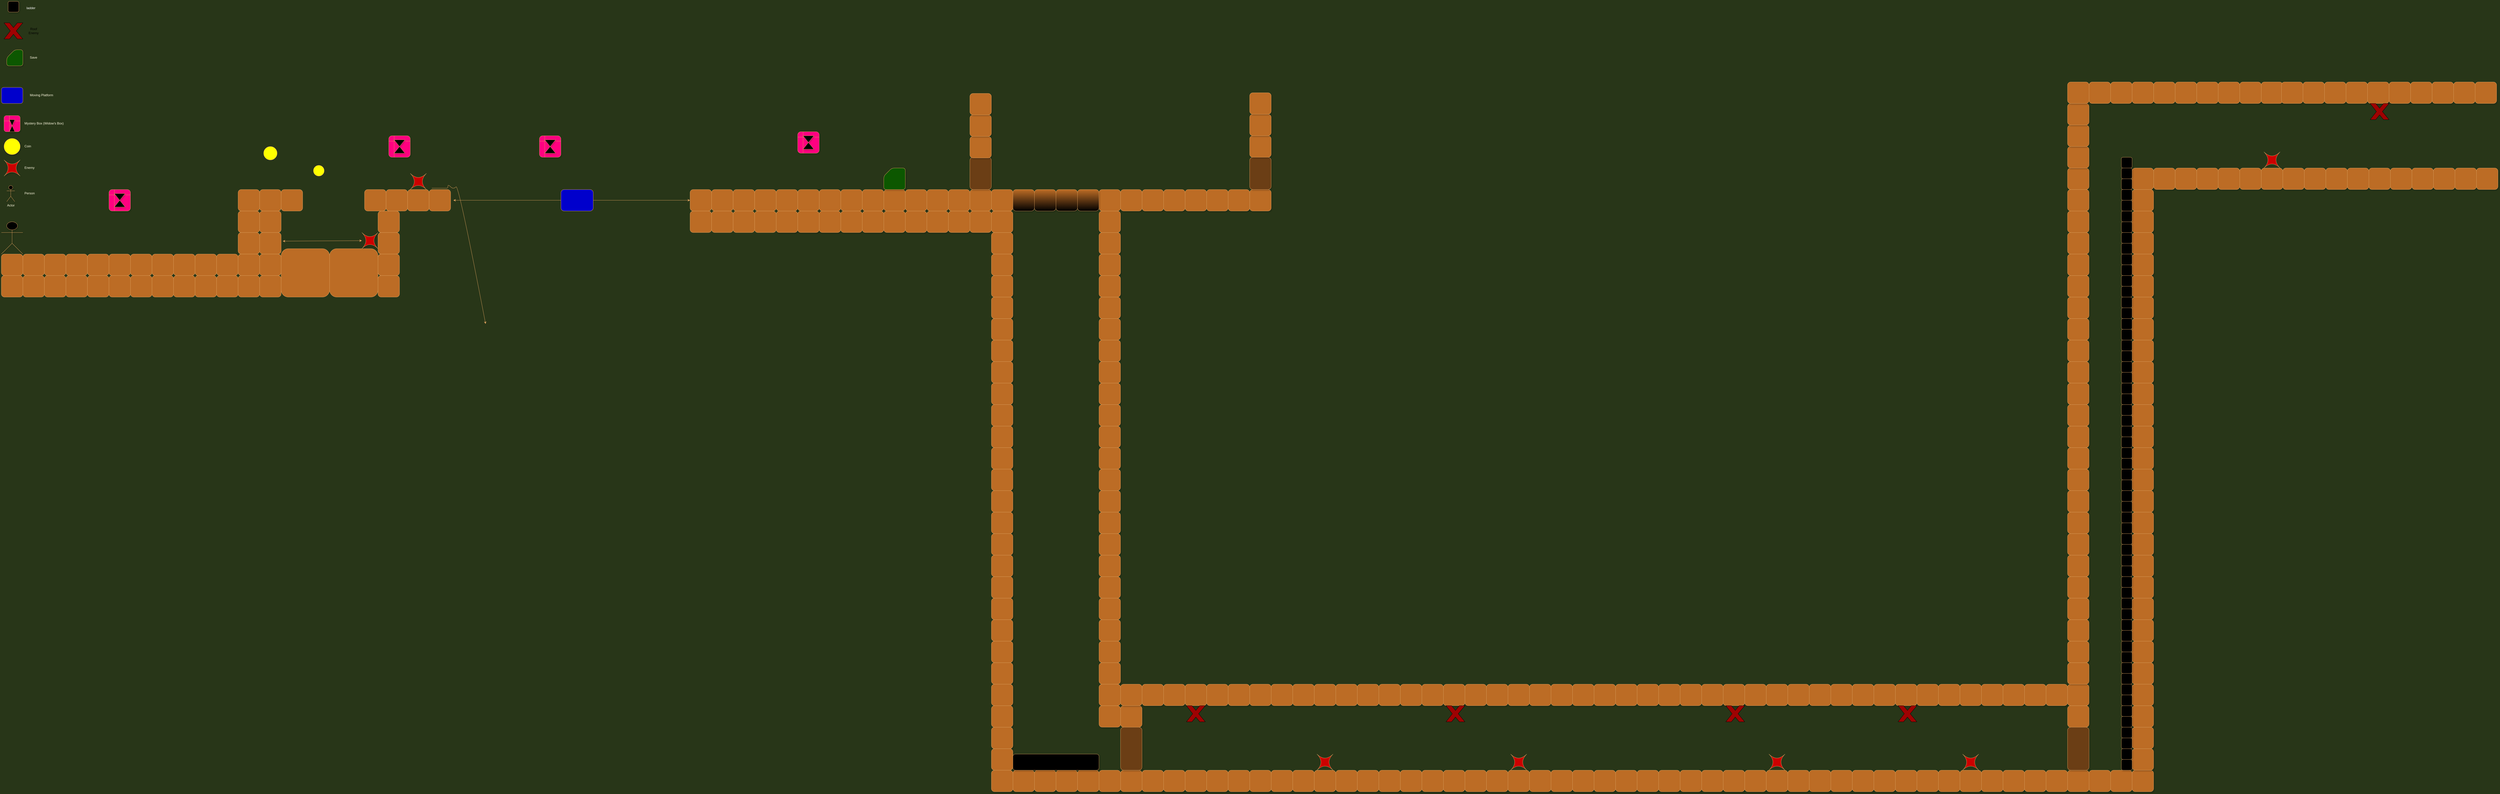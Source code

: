 <mxfile version="20.8.3" type="github">
  <diagram id="zKUmJzLRX71_9fTmacdb" name="Page-1">
    <mxGraphModel dx="2284" dy="1896" grid="1" gridSize="20" guides="1" tooltips="1" connect="1" arrows="1" fold="1" page="1" pageScale="1" pageWidth="850" pageHeight="1100" background="#283618" math="0" shadow="0">
      <root>
        <mxCell id="0" />
        <mxCell id="1" parent="0" />
        <mxCell id="M7b8skEu5nL4Gr79lSTo-1" value="" style="whiteSpace=wrap;html=1;aspect=fixed;fillColor=#BC6C25;strokeColor=#DDA15E;fontColor=#FEFAE0;rounded=1;" parent="1" vertex="1">
          <mxGeometry x="80" y="640" width="80" height="80" as="geometry" />
        </mxCell>
        <mxCell id="M7b8skEu5nL4Gr79lSTo-2" value="" style="whiteSpace=wrap;html=1;aspect=fixed;fillColor=#BC6C25;strokeColor=#DDA15E;fontColor=#FEFAE0;rounded=1;" parent="1" vertex="1">
          <mxGeometry x="160" y="640" width="80" height="80" as="geometry" />
        </mxCell>
        <mxCell id="M7b8skEu5nL4Gr79lSTo-3" value="" style="whiteSpace=wrap;html=1;aspect=fixed;fillColor=#BC6C25;strokeColor=#DDA15E;fontColor=#FEFAE0;rounded=1;" parent="1" vertex="1">
          <mxGeometry x="240" y="640" width="80" height="80" as="geometry" />
        </mxCell>
        <mxCell id="M7b8skEu5nL4Gr79lSTo-4" value="" style="whiteSpace=wrap;html=1;aspect=fixed;fillColor=#BC6C25;strokeColor=#DDA15E;fontColor=#FEFAE0;rounded=1;" parent="1" vertex="1">
          <mxGeometry x="320" y="640" width="80" height="80" as="geometry" />
        </mxCell>
        <mxCell id="M7b8skEu5nL4Gr79lSTo-5" value="" style="whiteSpace=wrap;html=1;aspect=fixed;fillColor=#BC6C25;strokeColor=#DDA15E;fontColor=#FEFAE0;rounded=1;" parent="1" vertex="1">
          <mxGeometry x="400" y="640" width="80" height="80" as="geometry" />
        </mxCell>
        <mxCell id="M7b8skEu5nL4Gr79lSTo-6" value="" style="whiteSpace=wrap;html=1;aspect=fixed;fillColor=#BC6C25;strokeColor=#DDA15E;fontColor=#FEFAE0;rounded=1;" parent="1" vertex="1">
          <mxGeometry x="480" y="640" width="80" height="80" as="geometry" />
        </mxCell>
        <mxCell id="M7b8skEu5nL4Gr79lSTo-7" value="" style="whiteSpace=wrap;html=1;aspect=fixed;fillColor=#BC6C25;strokeColor=#DDA15E;fontColor=#FEFAE0;rounded=1;" parent="1" vertex="1">
          <mxGeometry x="480" y="560" width="80" height="80" as="geometry" />
        </mxCell>
        <mxCell id="M7b8skEu5nL4Gr79lSTo-8" value="" style="whiteSpace=wrap;html=1;aspect=fixed;fillColor=#BC6C25;strokeColor=#DDA15E;fontColor=#FEFAE0;rounded=1;" parent="1" vertex="1">
          <mxGeometry x="480" y="480" width="80" height="80" as="geometry" />
        </mxCell>
        <mxCell id="M7b8skEu5nL4Gr79lSTo-9" value="" style="whiteSpace=wrap;html=1;aspect=fixed;fillColor=#BC6C25;strokeColor=#DDA15E;fontColor=#FEFAE0;rounded=1;" parent="1" vertex="1">
          <mxGeometry x="480" y="400" width="80" height="80" as="geometry" />
        </mxCell>
        <mxCell id="M7b8skEu5nL4Gr79lSTo-10" value="" style="whiteSpace=wrap;html=1;aspect=fixed;fillColor=#BC6C25;strokeColor=#DDA15E;fontColor=#FEFAE0;rounded=1;" parent="1" vertex="1">
          <mxGeometry x="560" y="400" width="80" height="80" as="geometry" />
        </mxCell>
        <mxCell id="M7b8skEu5nL4Gr79lSTo-11" value="" style="whiteSpace=wrap;html=1;aspect=fixed;fillColor=#BC6C25;strokeColor=#DDA15E;fontColor=#FEFAE0;rounded=1;" parent="1" vertex="1">
          <mxGeometry x="640" y="400" width="80" height="80" as="geometry" />
        </mxCell>
        <mxCell id="M7b8skEu5nL4Gr79lSTo-13" value="" style="ellipse;whiteSpace=wrap;html=1;aspect=fixed;fillColor=#FFFF00;strokeColor=#DDA15E;fontColor=#FEFAE0;rounded=1;" parent="1" vertex="1">
          <mxGeometry x="575" y="240" width="50" height="50" as="geometry" />
        </mxCell>
        <mxCell id="M7b8skEu5nL4Gr79lSTo-14" value="" style="ellipse;whiteSpace=wrap;html=1;aspect=fixed;fillColor=#FFFF00;strokeColor=#DDA15E;fontColor=#FEFAE0;rounded=1;" parent="1" vertex="1">
          <mxGeometry x="760" y="310" width="40" height="40" as="geometry" />
        </mxCell>
        <mxCell id="M7b8skEu5nL4Gr79lSTo-15" value="Actor" style="shape=umlActor;verticalLabelPosition=bottom;verticalAlign=top;html=1;outlineConnect=0;strokeColor=#DDA15E;fillColor=#000000;rounded=1;fontColor=#FEFAE0;shadow=1;" parent="1" vertex="1">
          <mxGeometry x="-400" y="520" width="80" height="120" as="geometry" />
        </mxCell>
        <mxCell id="M7b8skEu5nL4Gr79lSTo-19" value="" style="whiteSpace=wrap;html=1;aspect=fixed;fillColor=#BC6C25;strokeColor=#DDA15E;fontColor=#FEFAE0;rounded=1;" parent="1" vertex="1">
          <mxGeometry x="640" y="620" width="180" height="180" as="geometry" />
        </mxCell>
        <mxCell id="M7b8skEu5nL4Gr79lSTo-21" value="" style="edgeStyle=orthogonalEdgeStyle;rounded=1;orthogonalLoop=1;jettySize=auto;html=1;exitX=0.75;exitY=1;exitDx=0;exitDy=0;strokeColor=#DDA15E;fontColor=#FEFAE0;fillColor=#BC6C25;endArrow=none;labelBackgroundColor=#283618;" parent="1" source="M7b8skEu5nL4Gr79lSTo-6" target="M7b8skEu5nL4Gr79lSTo-19" edge="1">
          <mxGeometry relative="1" as="geometry">
            <mxPoint x="540" y="720" as="sourcePoint" />
            <mxPoint x="1700" y="1050" as="targetPoint" />
          </mxGeometry>
        </mxCell>
        <mxCell id="M7b8skEu5nL4Gr79lSTo-23" value="" style="shape=switch;whiteSpace=wrap;html=1;strokeColor=#DDA15E;fontColor=#FEFAE0;fillColor=#CC0000;rounded=1;" parent="1" vertex="1">
          <mxGeometry x="1120" y="340" width="60" height="60" as="geometry" />
        </mxCell>
        <mxCell id="M7b8skEu5nL4Gr79lSTo-24" value="" style="whiteSpace=wrap;html=1;aspect=fixed;strokeColor=#DDA15E;fontColor=#FEFAE0;fillColor=#BC6C25;rounded=1;" parent="1" vertex="1">
          <mxGeometry x="950" y="400" width="80" height="80" as="geometry" />
        </mxCell>
        <mxCell id="M7b8skEu5nL4Gr79lSTo-25" value="" style="whiteSpace=wrap;html=1;aspect=fixed;strokeColor=#DDA15E;fontColor=#FEFAE0;fillColor=#BC6C25;rounded=1;" parent="1" vertex="1">
          <mxGeometry x="1030" y="400" width="80" height="80" as="geometry" />
        </mxCell>
        <mxCell id="M7b8skEu5nL4Gr79lSTo-26" value="" style="whiteSpace=wrap;html=1;aspect=fixed;rounded=1;fillColor=#BC6C25;fontColor=#FEFAE0;strokeColor=#DDA15E;" parent="1" vertex="1">
          <mxGeometry x="1110" y="400" width="80" height="80" as="geometry" />
        </mxCell>
        <mxCell id="M7b8skEu5nL4Gr79lSTo-27" value="" style="whiteSpace=wrap;html=1;aspect=fixed;strokeColor=#DDA15E;fontColor=#FEFAE0;fillColor=#BC6C25;rounded=1;" parent="1" vertex="1">
          <mxGeometry x="1190" y="400" width="80" height="80" as="geometry" />
        </mxCell>
        <mxCell id="wT2K5C9ODD8_njOa71nI-43" style="edgeStyle=orthogonalEdgeStyle;rounded=0;orthogonalLoop=1;jettySize=auto;html=1;strokeColor=#DDA15E;labelBackgroundColor=#283618;fontColor=#FEFAE0;startArrow=none;" parent="1" edge="1">
          <mxGeometry relative="1" as="geometry">
            <mxPoint x="1880" y="440" as="sourcePoint" />
            <mxPoint x="2160" y="440" as="targetPoint" />
          </mxGeometry>
        </mxCell>
        <mxCell id="wT2K5C9ODD8_njOa71nI-45" style="edgeStyle=orthogonalEdgeStyle;rounded=0;orthogonalLoop=1;jettySize=auto;html=1;strokeColor=#DDA15E;labelBackgroundColor=#283618;fontColor=#FEFAE0;" parent="1" source="M7b8skEu5nL4Gr79lSTo-28" edge="1">
          <mxGeometry relative="1" as="geometry">
            <mxPoint x="1280" y="440" as="targetPoint" />
          </mxGeometry>
        </mxCell>
        <mxCell id="M7b8skEu5nL4Gr79lSTo-28" value="" style="rounded=1;whiteSpace=wrap;html=1;fillColor=#0000CC;strokeColor=#DDA15E;fontColor=#FEFAE0;" parent="1" vertex="1">
          <mxGeometry x="1680" y="400" width="120" height="80" as="geometry" />
        </mxCell>
        <mxCell id="wT2K5C9ODD8_njOa71nI-1" value="" style="whiteSpace=wrap;html=1;aspect=fixed;fillColor=#BC6C25;strokeColor=#DDA15E;fontColor=#FEFAE0;rounded=1;" parent="1" vertex="1">
          <mxGeometry x="-400" y="640" width="80" height="80" as="geometry" />
        </mxCell>
        <mxCell id="wT2K5C9ODD8_njOa71nI-2" value="" style="whiteSpace=wrap;html=1;aspect=fixed;fillColor=#BC6C25;strokeColor=#DDA15E;fontColor=#FEFAE0;rounded=1;" parent="1" vertex="1">
          <mxGeometry x="-320" y="640" width="80" height="80" as="geometry" />
        </mxCell>
        <mxCell id="wT2K5C9ODD8_njOa71nI-3" value="" style="whiteSpace=wrap;html=1;aspect=fixed;fillColor=#BC6C25;strokeColor=#DDA15E;fontColor=#FEFAE0;rounded=1;" parent="1" vertex="1">
          <mxGeometry x="-240" y="640" width="80" height="80" as="geometry" />
        </mxCell>
        <mxCell id="wT2K5C9ODD8_njOa71nI-4" value="" style="whiteSpace=wrap;html=1;aspect=fixed;fillColor=#BC6C25;strokeColor=#DDA15E;fontColor=#FEFAE0;rounded=1;" parent="1" vertex="1">
          <mxGeometry x="-160" y="640" width="80" height="80" as="geometry" />
        </mxCell>
        <mxCell id="wT2K5C9ODD8_njOa71nI-5" value="" style="whiteSpace=wrap;html=1;aspect=fixed;fillColor=#BC6C25;strokeColor=#DDA15E;fontColor=#FEFAE0;rounded=1;" parent="1" vertex="1">
          <mxGeometry x="-80" y="640" width="80" height="80" as="geometry" />
        </mxCell>
        <mxCell id="wT2K5C9ODD8_njOa71nI-6" value="" style="whiteSpace=wrap;html=1;aspect=fixed;fillColor=#BC6C25;strokeColor=#DDA15E;fontColor=#FEFAE0;rounded=1;" parent="1" vertex="1">
          <mxGeometry y="640" width="80" height="80" as="geometry" />
        </mxCell>
        <mxCell id="wT2K5C9ODD8_njOa71nI-7" value="" style="whiteSpace=wrap;html=1;aspect=fixed;fillColor=#BC6C25;strokeColor=#DDA15E;fontColor=#FEFAE0;rounded=1;" parent="1" vertex="1">
          <mxGeometry x="80" y="720" width="80" height="80" as="geometry" />
        </mxCell>
        <mxCell id="wT2K5C9ODD8_njOa71nI-8" value="" style="whiteSpace=wrap;html=1;aspect=fixed;fillColor=#BC6C25;strokeColor=#DDA15E;fontColor=#FEFAE0;rounded=1;" parent="1" vertex="1">
          <mxGeometry x="160" y="720" width="80" height="80" as="geometry" />
        </mxCell>
        <mxCell id="wT2K5C9ODD8_njOa71nI-9" value="" style="whiteSpace=wrap;html=1;aspect=fixed;fillColor=#BC6C25;strokeColor=#DDA15E;fontColor=#FEFAE0;rounded=1;" parent="1" vertex="1">
          <mxGeometry x="240" y="720" width="80" height="80" as="geometry" />
        </mxCell>
        <mxCell id="wT2K5C9ODD8_njOa71nI-10" value="" style="whiteSpace=wrap;html=1;aspect=fixed;fillColor=#BC6C25;strokeColor=#DDA15E;fontColor=#FEFAE0;rounded=1;" parent="1" vertex="1">
          <mxGeometry x="320" y="720" width="80" height="80" as="geometry" />
        </mxCell>
        <mxCell id="wT2K5C9ODD8_njOa71nI-11" value="" style="whiteSpace=wrap;html=1;aspect=fixed;fillColor=#BC6C25;strokeColor=#DDA15E;fontColor=#FEFAE0;rounded=1;" parent="1" vertex="1">
          <mxGeometry x="400" y="720" width="80" height="80" as="geometry" />
        </mxCell>
        <mxCell id="wT2K5C9ODD8_njOa71nI-12" value="" style="whiteSpace=wrap;html=1;aspect=fixed;fillColor=#BC6C25;strokeColor=#DDA15E;fontColor=#FEFAE0;rounded=1;" parent="1" vertex="1">
          <mxGeometry x="480" y="720" width="80" height="80" as="geometry" />
        </mxCell>
        <mxCell id="wT2K5C9ODD8_njOa71nI-13" value="" style="whiteSpace=wrap;html=1;aspect=fixed;fillColor=#BC6C25;strokeColor=#DDA15E;fontColor=#FEFAE0;rounded=1;" parent="1" vertex="1">
          <mxGeometry x="-400" y="720" width="80" height="80" as="geometry" />
        </mxCell>
        <mxCell id="wT2K5C9ODD8_njOa71nI-14" value="" style="whiteSpace=wrap;html=1;aspect=fixed;fillColor=#BC6C25;strokeColor=#DDA15E;fontColor=#FEFAE0;rounded=1;" parent="1" vertex="1">
          <mxGeometry x="-320" y="720" width="80" height="80" as="geometry" />
        </mxCell>
        <mxCell id="wT2K5C9ODD8_njOa71nI-15" value="" style="whiteSpace=wrap;html=1;aspect=fixed;fillColor=#BC6C25;strokeColor=#DDA15E;fontColor=#FEFAE0;rounded=1;" parent="1" vertex="1">
          <mxGeometry x="-240" y="720" width="80" height="80" as="geometry" />
        </mxCell>
        <mxCell id="wT2K5C9ODD8_njOa71nI-16" value="" style="whiteSpace=wrap;html=1;aspect=fixed;fillColor=#BC6C25;strokeColor=#DDA15E;fontColor=#FEFAE0;rounded=1;" parent="1" vertex="1">
          <mxGeometry x="-160" y="720" width="80" height="80" as="geometry" />
        </mxCell>
        <mxCell id="wT2K5C9ODD8_njOa71nI-17" value="" style="whiteSpace=wrap;html=1;aspect=fixed;fillColor=#BC6C25;strokeColor=#DDA15E;fontColor=#FEFAE0;rounded=1;" parent="1" vertex="1">
          <mxGeometry x="-80" y="720" width="80" height="80" as="geometry" />
        </mxCell>
        <mxCell id="wT2K5C9ODD8_njOa71nI-18" value="" style="whiteSpace=wrap;html=1;aspect=fixed;fillColor=#BC6C25;strokeColor=#DDA15E;fontColor=#FEFAE0;rounded=1;" parent="1" vertex="1">
          <mxGeometry y="720" width="80" height="80" as="geometry" />
        </mxCell>
        <mxCell id="wT2K5C9ODD8_njOa71nI-19" value="" style="whiteSpace=wrap;html=1;aspect=fixed;fillColor=#BC6C25;strokeColor=#DDA15E;fontColor=#FEFAE0;rounded=1;" parent="1" vertex="1">
          <mxGeometry x="560" y="720" width="80" height="80" as="geometry" />
        </mxCell>
        <mxCell id="wT2K5C9ODD8_njOa71nI-20" value="" style="whiteSpace=wrap;html=1;aspect=fixed;fillColor=#BC6C25;strokeColor=#DDA15E;fontColor=#FEFAE0;rounded=1;" parent="1" vertex="1">
          <mxGeometry x="560" y="640" width="80" height="80" as="geometry" />
        </mxCell>
        <mxCell id="wT2K5C9ODD8_njOa71nI-21" value="" style="whiteSpace=wrap;html=1;aspect=fixed;fillColor=#BC6C25;strokeColor=#DDA15E;fontColor=#FEFAE0;rounded=1;" parent="1" vertex="1">
          <mxGeometry x="560" y="560" width="80" height="80" as="geometry" />
        </mxCell>
        <mxCell id="wT2K5C9ODD8_njOa71nI-22" value="" style="whiteSpace=wrap;html=1;aspect=fixed;fillColor=#BC6C25;strokeColor=#DDA15E;fontColor=#FEFAE0;rounded=1;" parent="1" vertex="1">
          <mxGeometry x="560" y="480" width="80" height="80" as="geometry" />
        </mxCell>
        <mxCell id="wT2K5C9ODD8_njOa71nI-31" value="" style="whiteSpace=wrap;html=1;aspect=fixed;fillColor=#BC6C25;strokeColor=#DDA15E;fontColor=#FEFAE0;rounded=1;" parent="1" vertex="1">
          <mxGeometry x="1000" y="480" width="80" height="80" as="geometry" />
        </mxCell>
        <mxCell id="wT2K5C9ODD8_njOa71nI-32" value="" style="whiteSpace=wrap;html=1;aspect=fixed;fillColor=#BC6C25;strokeColor=#DDA15E;fontColor=#FEFAE0;rounded=1;" parent="1" vertex="1">
          <mxGeometry x="820" y="620" width="180" height="180" as="geometry" />
        </mxCell>
        <mxCell id="wT2K5C9ODD8_njOa71nI-33" value="" style="whiteSpace=wrap;html=1;aspect=fixed;fillColor=#BC6C25;strokeColor=#DDA15E;fontColor=#FEFAE0;rounded=1;" parent="1" vertex="1">
          <mxGeometry x="1000" y="560" width="80" height="80" as="geometry" />
        </mxCell>
        <mxCell id="wT2K5C9ODD8_njOa71nI-34" value="" style="whiteSpace=wrap;html=1;aspect=fixed;fillColor=#BC6C25;strokeColor=#DDA15E;fontColor=#FEFAE0;rounded=1;" parent="1" vertex="1">
          <mxGeometry x="1000" y="640" width="80" height="80" as="geometry" />
        </mxCell>
        <mxCell id="wT2K5C9ODD8_njOa71nI-35" value="" style="whiteSpace=wrap;html=1;aspect=fixed;fillColor=#BC6C25;strokeColor=#DDA15E;fontColor=#FEFAE0;rounded=1;" parent="1" vertex="1">
          <mxGeometry x="1000" y="720" width="80" height="80" as="geometry" />
        </mxCell>
        <mxCell id="wT2K5C9ODD8_njOa71nI-36" value="" style="shape=switch;whiteSpace=wrap;html=1;strokeColor=#DDA15E;fontColor=#FEFAE0;fillColor=#CC0000;rounded=1;shadow=1;" parent="1" vertex="1">
          <mxGeometry x="940" y="560" width="60" height="60" as="geometry" />
        </mxCell>
        <mxCell id="wT2K5C9ODD8_njOa71nI-38" value="" style="endArrow=classic;startArrow=classic;html=1;rounded=0;strokeColor=#DDA15E;exitX=1.075;exitY=0.4;exitDx=0;exitDy=0;exitPerimeter=0;labelBackgroundColor=#283618;fontColor=#FEFAE0;" parent="1" source="wT2K5C9ODD8_njOa71nI-21" target="wT2K5C9ODD8_njOa71nI-36" edge="1">
          <mxGeometry width="50" height="50" relative="1" as="geometry">
            <mxPoint x="660" y="580" as="sourcePoint" />
            <mxPoint x="890" y="520" as="targetPoint" />
          </mxGeometry>
        </mxCell>
        <mxCell id="wT2K5C9ODD8_njOa71nI-41" value="" style="curved=1;endArrow=classic;html=1;rounded=0;strokeColor=#DDA15E;labelBackgroundColor=#283618;fontColor=#FEFAE0;" parent="1" edge="1">
          <mxGeometry width="50" height="50" relative="1" as="geometry">
            <mxPoint x="1200" y="395" as="sourcePoint" />
            <mxPoint x="1400" y="900" as="targetPoint" />
            <Array as="points">
              <mxPoint x="1250" y="395" />
              <mxPoint x="1260" y="395" />
              <mxPoint x="1260" y="380" />
              <mxPoint x="1280" y="400" />
              <mxPoint x="1300" y="380" />
            </Array>
          </mxGeometry>
        </mxCell>
        <mxCell id="wT2K5C9ODD8_njOa71nI-47" value="" style="whiteSpace=wrap;html=1;aspect=fixed;fillColor=#BC6C25;rounded=1;glass=0;strokeColor=#DDA15E;fontColor=#FEFAE0;" parent="1" vertex="1">
          <mxGeometry x="2160" y="400" width="80" height="80" as="geometry" />
        </mxCell>
        <mxCell id="wT2K5C9ODD8_njOa71nI-48" value="" style="whiteSpace=wrap;html=1;aspect=fixed;fillColor=#BC6C25;rounded=1;strokeColor=#DDA15E;fontColor=#FEFAE0;" parent="1" vertex="1">
          <mxGeometry x="2240" y="400" width="80" height="80" as="geometry" />
        </mxCell>
        <mxCell id="wT2K5C9ODD8_njOa71nI-49" value="" style="whiteSpace=wrap;html=1;aspect=fixed;fillColor=#BC6C25;rounded=1;strokeColor=#DDA15E;fontColor=#FEFAE0;" parent="1" vertex="1">
          <mxGeometry x="2320" y="400" width="80" height="80" as="geometry" />
        </mxCell>
        <mxCell id="wT2K5C9ODD8_njOa71nI-50" value="" style="whiteSpace=wrap;html=1;aspect=fixed;strokeColor=#DDA15E;fontColor=#FEFAE0;fillColor=#BC6C25;rounded=1;" parent="1" vertex="1">
          <mxGeometry x="2400" y="400" width="80" height="80" as="geometry" />
        </mxCell>
        <mxCell id="wT2K5C9ODD8_njOa71nI-51" value="" style="whiteSpace=wrap;html=1;aspect=fixed;rounded=1;shadow=1;strokeColor=#DDA15E;fontColor=#FEFAE0;fillColor=#BC6C25;" parent="1" vertex="1">
          <mxGeometry x="2480" y="400" width="80" height="80" as="geometry" />
        </mxCell>
        <mxCell id="wT2K5C9ODD8_njOa71nI-52" value="" style="whiteSpace=wrap;html=1;aspect=fixed;rounded=1;shadow=1;strokeColor=#DDA15E;fontColor=#FEFAE0;fillColor=#BC6C25;" parent="1" vertex="1">
          <mxGeometry x="2560" y="400" width="80" height="80" as="geometry" />
        </mxCell>
        <mxCell id="wT2K5C9ODD8_njOa71nI-53" value="" style="whiteSpace=wrap;html=1;aspect=fixed;rounded=1;shadow=1;strokeColor=#DDA15E;fontColor=#FEFAE0;fillColor=#BC6C25;" parent="1" vertex="1">
          <mxGeometry x="2640" y="400" width="80" height="80" as="geometry" />
        </mxCell>
        <mxCell id="wT2K5C9ODD8_njOa71nI-54" value="" style="whiteSpace=wrap;html=1;aspect=fixed;rounded=1;shadow=1;strokeColor=#DDA15E;fontColor=#FEFAE0;fillColor=#BC6C25;" parent="1" vertex="1">
          <mxGeometry x="2720" y="400" width="80" height="80" as="geometry" />
        </mxCell>
        <mxCell id="wT2K5C9ODD8_njOa71nI-55" value="" style="whiteSpace=wrap;html=1;aspect=fixed;rounded=1;shadow=1;strokeColor=#DDA15E;fontColor=#FEFAE0;fillColor=#BC6C25;" parent="1" vertex="1">
          <mxGeometry x="2800" y="400" width="80" height="80" as="geometry" />
        </mxCell>
        <mxCell id="wT2K5C9ODD8_njOa71nI-56" value="" style="whiteSpace=wrap;html=1;aspect=fixed;rounded=1;shadow=1;strokeColor=#DDA15E;fontColor=#FEFAE0;fillColor=#BC6C25;" parent="1" vertex="1">
          <mxGeometry x="2880" y="400" width="80" height="80" as="geometry" />
        </mxCell>
        <mxCell id="wT2K5C9ODD8_njOa71nI-57" value="" style="whiteSpace=wrap;html=1;aspect=fixed;rounded=1;shadow=1;strokeColor=#DDA15E;fontColor=#FEFAE0;fillColor=#BC6C25;" parent="1" vertex="1">
          <mxGeometry x="2960" y="400" width="80" height="80" as="geometry" />
        </mxCell>
        <mxCell id="wT2K5C9ODD8_njOa71nI-58" value="" style="whiteSpace=wrap;html=1;aspect=fixed;rounded=1;shadow=1;strokeColor=#DDA15E;fontColor=#FEFAE0;fillColor=#BC6C25;" parent="1" vertex="1">
          <mxGeometry x="3040" y="400" width="80" height="80" as="geometry" />
        </mxCell>
        <mxCell id="wT2K5C9ODD8_njOa71nI-59" value="" style="whiteSpace=wrap;html=1;aspect=fixed;rounded=1;shadow=1;strokeColor=#DDA15E;fontColor=#FEFAE0;fillColor=#BC6C25;" parent="1" vertex="1">
          <mxGeometry x="3120" y="400" width="80" height="80" as="geometry" />
        </mxCell>
        <mxCell id="wT2K5C9ODD8_njOa71nI-60" value="" style="whiteSpace=wrap;html=1;aspect=fixed;rounded=1;shadow=1;strokeColor=#DDA15E;fontColor=#FEFAE0;fillColor=#BC6C25;" parent="1" vertex="1">
          <mxGeometry x="3200" y="400" width="80" height="80" as="geometry" />
        </mxCell>
        <mxCell id="wT2K5C9ODD8_njOa71nI-61" value="" style="whiteSpace=wrap;html=1;aspect=fixed;rounded=1;shadow=1;strokeColor=#DDA15E;fontColor=#FEFAE0;fillColor=#BC6C25;" parent="1" vertex="1">
          <mxGeometry x="3280" y="400" width="80" height="80" as="geometry" />
        </mxCell>
        <mxCell id="wT2K5C9ODD8_njOa71nI-62" value="" style="whiteSpace=wrap;html=1;aspect=fixed;fillColor=#BC6C25;rounded=1;glass=0;strokeColor=#DDA15E;fontColor=#FEFAE0;" parent="1" vertex="1">
          <mxGeometry x="2160" y="480" width="80" height="80" as="geometry" />
        </mxCell>
        <mxCell id="wT2K5C9ODD8_njOa71nI-63" value="" style="whiteSpace=wrap;html=1;aspect=fixed;fillColor=#BC6C25;rounded=1;strokeColor=#DDA15E;fontColor=#FEFAE0;" parent="1" vertex="1">
          <mxGeometry x="2240" y="480" width="80" height="80" as="geometry" />
        </mxCell>
        <mxCell id="wT2K5C9ODD8_njOa71nI-64" value="" style="whiteSpace=wrap;html=1;aspect=fixed;fillColor=#BC6C25;rounded=1;strokeColor=#DDA15E;fontColor=#FEFAE0;" parent="1" vertex="1">
          <mxGeometry x="2320" y="480" width="80" height="80" as="geometry" />
        </mxCell>
        <mxCell id="wT2K5C9ODD8_njOa71nI-65" value="" style="whiteSpace=wrap;html=1;aspect=fixed;strokeColor=#DDA15E;fontColor=#FEFAE0;fillColor=#BC6C25;rounded=1;" parent="1" vertex="1">
          <mxGeometry x="2400" y="480" width="80" height="80" as="geometry" />
        </mxCell>
        <mxCell id="wT2K5C9ODD8_njOa71nI-66" value="" style="whiteSpace=wrap;html=1;aspect=fixed;rounded=1;shadow=1;strokeColor=#DDA15E;fontColor=#FEFAE0;fillColor=#BC6C25;" parent="1" vertex="1">
          <mxGeometry x="2480" y="480" width="80" height="80" as="geometry" />
        </mxCell>
        <mxCell id="wT2K5C9ODD8_njOa71nI-67" value="" style="whiteSpace=wrap;html=1;aspect=fixed;rounded=1;shadow=1;strokeColor=#DDA15E;fontColor=#FEFAE0;fillColor=#BC6C25;" parent="1" vertex="1">
          <mxGeometry x="2560" y="480" width="80" height="80" as="geometry" />
        </mxCell>
        <mxCell id="wT2K5C9ODD8_njOa71nI-68" value="" style="whiteSpace=wrap;html=1;aspect=fixed;rounded=1;shadow=1;strokeColor=#DDA15E;fontColor=#FEFAE0;fillColor=#BC6C25;" parent="1" vertex="1">
          <mxGeometry x="2640" y="480" width="80" height="80" as="geometry" />
        </mxCell>
        <mxCell id="wT2K5C9ODD8_njOa71nI-69" value="" style="whiteSpace=wrap;html=1;aspect=fixed;rounded=1;shadow=1;strokeColor=#DDA15E;fontColor=#FEFAE0;fillColor=#BC6C25;" parent="1" vertex="1">
          <mxGeometry x="2720" y="480" width="80" height="80" as="geometry" />
        </mxCell>
        <mxCell id="wT2K5C9ODD8_njOa71nI-70" value="" style="whiteSpace=wrap;html=1;aspect=fixed;rounded=1;shadow=1;strokeColor=#DDA15E;fontColor=#FEFAE0;fillColor=#BC6C25;" parent="1" vertex="1">
          <mxGeometry x="2800" y="480" width="80" height="80" as="geometry" />
        </mxCell>
        <mxCell id="wT2K5C9ODD8_njOa71nI-71" value="" style="whiteSpace=wrap;html=1;aspect=fixed;rounded=1;shadow=1;strokeColor=#DDA15E;fontColor=#FEFAE0;fillColor=#BC6C25;" parent="1" vertex="1">
          <mxGeometry x="2880" y="480" width="80" height="80" as="geometry" />
        </mxCell>
        <mxCell id="wT2K5C9ODD8_njOa71nI-72" value="" style="whiteSpace=wrap;html=1;aspect=fixed;rounded=1;shadow=1;strokeColor=#DDA15E;fontColor=#FEFAE0;fillColor=#BC6C25;" parent="1" vertex="1">
          <mxGeometry x="2960" y="480" width="80" height="80" as="geometry" />
        </mxCell>
        <mxCell id="wT2K5C9ODD8_njOa71nI-73" value="" style="whiteSpace=wrap;html=1;aspect=fixed;rounded=1;shadow=1;strokeColor=#DDA15E;fontColor=#FEFAE0;fillColor=#BC6C25;" parent="1" vertex="1">
          <mxGeometry x="3040" y="480" width="80" height="80" as="geometry" />
        </mxCell>
        <mxCell id="wT2K5C9ODD8_njOa71nI-74" value="" style="whiteSpace=wrap;html=1;aspect=fixed;rounded=1;shadow=1;strokeColor=#DDA15E;fontColor=#FEFAE0;fillColor=#BC6C25;" parent="1" vertex="1">
          <mxGeometry x="3120" y="480" width="80" height="80" as="geometry" />
        </mxCell>
        <mxCell id="wT2K5C9ODD8_njOa71nI-75" value="" style="whiteSpace=wrap;html=1;aspect=fixed;rounded=1;shadow=1;strokeColor=#DDA15E;fontColor=#FEFAE0;fillColor=#BC6C25;" parent="1" vertex="1">
          <mxGeometry x="3200" y="480" width="80" height="80" as="geometry" />
        </mxCell>
        <mxCell id="wT2K5C9ODD8_njOa71nI-76" value="" style="whiteSpace=wrap;html=1;aspect=fixed;rounded=1;shadow=1;strokeColor=#DDA15E;fontColor=#FEFAE0;fillColor=#BC6C25;" parent="1" vertex="1">
          <mxGeometry x="3280" y="480" width="80" height="80" as="geometry" />
        </mxCell>
        <mxCell id="wT2K5C9ODD8_njOa71nI-78" value="" style="shape=internalStorage;whiteSpace=wrap;html=1;backgroundOutline=1;rounded=1;shadow=1;strokeColor=#DDA15E;fontColor=#FEFAE0;fillColor=#FF0080;" parent="1" vertex="1">
          <mxGeometry x="1600" y="200" width="80" height="80" as="geometry" />
        </mxCell>
        <mxCell id="wT2K5C9ODD8_njOa71nI-79" value="" style="shape=collate;whiteSpace=wrap;html=1;rounded=1;shadow=1;strokeColor=#DDA15E;fontColor=#FEFAE0;fillColor=#000000;" parent="1" vertex="1">
          <mxGeometry x="1620" y="215" width="40" height="50" as="geometry" />
        </mxCell>
        <mxCell id="wT2K5C9ODD8_njOa71nI-100" value="" style="edgeStyle=orthogonalEdgeStyle;rounded=0;orthogonalLoop=1;jettySize=auto;html=1;strokeColor=#DDA15E;labelBackgroundColor=#283618;fontColor=#FEFAE0;endArrow=none;" parent="1" source="M7b8skEu5nL4Gr79lSTo-28" edge="1">
          <mxGeometry relative="1" as="geometry">
            <mxPoint x="1800" y="440" as="sourcePoint" />
            <mxPoint x="1880" y="440" as="targetPoint" />
          </mxGeometry>
        </mxCell>
        <mxCell id="wT2K5C9ODD8_njOa71nI-101" value="" style="shape=internalStorage;whiteSpace=wrap;html=1;backgroundOutline=1;rounded=1;shadow=1;strokeColor=#DDA15E;fontColor=#FEFAE0;fillColor=#FF0080;" parent="1" vertex="1">
          <mxGeometry x="2560" y="185" width="80" height="80" as="geometry" />
        </mxCell>
        <mxCell id="wT2K5C9ODD8_njOa71nI-102" value="" style="shape=collate;whiteSpace=wrap;html=1;rounded=1;shadow=1;strokeColor=#DDA15E;fontColor=#FEFAE0;fillColor=#000000;" parent="1" vertex="1">
          <mxGeometry x="2580" y="200" width="40" height="50" as="geometry" />
        </mxCell>
        <mxCell id="wT2K5C9ODD8_njOa71nI-105" value="" style="shape=internalStorage;whiteSpace=wrap;html=1;backgroundOutline=1;rounded=1;shadow=1;strokeColor=#DDA15E;fontColor=#FEFAE0;fillColor=#FF0080;" parent="1" vertex="1">
          <mxGeometry y="400" width="80" height="80" as="geometry" />
        </mxCell>
        <mxCell id="wT2K5C9ODD8_njOa71nI-106" value="" style="shape=collate;whiteSpace=wrap;html=1;rounded=1;shadow=1;strokeColor=#DDA15E;fontColor=#FEFAE0;fillColor=#000000;" parent="1" vertex="1">
          <mxGeometry x="20" y="415" width="40" height="50" as="geometry" />
        </mxCell>
        <mxCell id="wT2K5C9ODD8_njOa71nI-107" value="" style="shape=internalStorage;whiteSpace=wrap;html=1;backgroundOutline=1;rounded=1;shadow=1;strokeColor=#DDA15E;fontColor=#FEFAE0;fillColor=#FF0080;" parent="1" vertex="1">
          <mxGeometry x="1040" y="200" width="80" height="80" as="geometry" />
        </mxCell>
        <mxCell id="wT2K5C9ODD8_njOa71nI-108" value="" style="shape=collate;whiteSpace=wrap;html=1;rounded=1;shadow=1;strokeColor=#DDA15E;fontColor=#FEFAE0;fillColor=#000000;" parent="1" vertex="1">
          <mxGeometry x="1060" y="215" width="40" height="50" as="geometry" />
        </mxCell>
        <mxCell id="wT2K5C9ODD8_njOa71nI-109" value="Actor" style="shape=umlActor;verticalLabelPosition=bottom;verticalAlign=top;html=1;outlineConnect=0;rounded=1;shadow=1;strokeColor=#DDA15E;fontColor=#FEFAE0;fillColor=#000000;" parent="1" vertex="1">
          <mxGeometry x="-380" y="385" width="30" height="60" as="geometry" />
        </mxCell>
        <mxCell id="wT2K5C9ODD8_njOa71nI-110" value="" style="shape=switch;whiteSpace=wrap;html=1;rounded=1;shadow=1;strokeColor=#DDA15E;fontColor=#FEFAE0;fillColor=#CC0000;" parent="1" vertex="1">
          <mxGeometry x="-390" y="290" width="60" height="60" as="geometry" />
        </mxCell>
        <mxCell id="wT2K5C9ODD8_njOa71nI-112" value="" style="shape=internalStorage;whiteSpace=wrap;html=1;backgroundOutline=1;rounded=1;shadow=1;strokeColor=#DDA15E;fontColor=#FEFAE0;fillColor=#FF0080;" parent="1" vertex="1">
          <mxGeometry x="-390" y="125" width="60" height="60" as="geometry" />
        </mxCell>
        <mxCell id="wT2K5C9ODD8_njOa71nI-113" value="" style="shape=collate;whiteSpace=wrap;html=1;rounded=1;shadow=1;strokeColor=#DDA15E;fontColor=#FEFAE0;fillColor=#000000;" parent="1" vertex="1">
          <mxGeometry x="-370" y="140" width="20" height="45" as="geometry" />
        </mxCell>
        <mxCell id="wT2K5C9ODD8_njOa71nI-114" value="" style="ellipse;whiteSpace=wrap;html=1;aspect=fixed;rounded=1;shadow=1;strokeColor=#DDA15E;fontColor=#FEFAE0;fillColor=#FFFF00;" parent="1" vertex="1">
          <mxGeometry x="-390" y="210" width="60" height="60" as="geometry" />
        </mxCell>
        <mxCell id="wT2K5C9ODD8_njOa71nI-118" value="" style="rounded=1;whiteSpace=wrap;html=1;fillColor=#0000CC;strokeColor=#DDA15E;fontColor=#FEFAE0;" parent="1" vertex="1">
          <mxGeometry x="-400" y="20" width="80" height="60" as="geometry" />
        </mxCell>
        <mxCell id="wT2K5C9ODD8_njOa71nI-119" value="" style="shape=card;whiteSpace=wrap;html=1;rounded=1;shadow=1;strokeColor=#DDA15E;fontColor=#FEFAE0;fillColor=#0C5700;" parent="1" vertex="1">
          <mxGeometry x="2880" y="320" width="80" height="80" as="geometry" />
        </mxCell>
        <mxCell id="wT2K5C9ODD8_njOa71nI-120" value="" style="shape=card;whiteSpace=wrap;html=1;rounded=1;shadow=1;strokeColor=#DDA15E;fontColor=#FEFAE0;fillColor=#0C5700;" parent="1" vertex="1">
          <mxGeometry x="-380" y="-120" width="60" height="60" as="geometry" />
        </mxCell>
        <mxCell id="wT2K5C9ODD8_njOa71nI-121" value="Save" style="text;strokeColor=none;fillColor=none;spacingLeft=4;spacingRight=4;overflow=hidden;rotatable=0;points=[[0,0.5],[1,0.5]];portConstraint=eastwest;fontSize=12;rounded=1;shadow=1;fontColor=#FEFAE0;" parent="1" vertex="1">
          <mxGeometry x="-300" y="-105" width="40" height="30" as="geometry" />
        </mxCell>
        <mxCell id="wT2K5C9ODD8_njOa71nI-122" value="Moving Platform" style="text;strokeColor=none;fillColor=none;spacingLeft=4;spacingRight=4;overflow=hidden;rotatable=0;points=[[0,0.5],[1,0.5]];portConstraint=eastwest;fontSize=12;rounded=1;shadow=1;fontColor=#FEFAE0;" parent="1" vertex="1">
          <mxGeometry x="-300" y="35" width="100" height="30" as="geometry" />
        </mxCell>
        <mxCell id="wT2K5C9ODD8_njOa71nI-123" value="Person" style="text;strokeColor=none;fillColor=none;spacingLeft=4;spacingRight=4;overflow=hidden;rotatable=0;points=[[0,0.5],[1,0.5]];portConstraint=eastwest;fontSize=12;rounded=1;shadow=1;fontColor=#FEFAE0;" parent="1" vertex="1">
          <mxGeometry x="-320" y="400" width="80" height="30" as="geometry" />
        </mxCell>
        <mxCell id="wT2K5C9ODD8_njOa71nI-124" value="Enemy" style="text;strokeColor=none;fillColor=none;spacingLeft=4;spacingRight=4;overflow=hidden;rotatable=0;points=[[0,0.5],[1,0.5]];portConstraint=eastwest;fontSize=12;rounded=1;shadow=1;fontColor=#FEFAE0;" parent="1" vertex="1">
          <mxGeometry x="-320" y="305" width="60" height="30" as="geometry" />
        </mxCell>
        <mxCell id="wT2K5C9ODD8_njOa71nI-125" value="Coin" style="text;strokeColor=none;fillColor=none;spacingLeft=4;spacingRight=4;overflow=hidden;rotatable=0;points=[[0,0.5],[1,0.5]];portConstraint=eastwest;fontSize=12;rounded=1;shadow=1;fontColor=#FEFAE0;" parent="1" vertex="1">
          <mxGeometry x="-320" y="225" width="40" height="30" as="geometry" />
        </mxCell>
        <mxCell id="wT2K5C9ODD8_njOa71nI-126" value="Mystery Box (Widow&#39;s Box)" style="text;strokeColor=none;fillColor=none;spacingLeft=4;spacingRight=4;overflow=hidden;rotatable=0;points=[[0,0.5],[1,0.5]];portConstraint=eastwest;fontSize=12;rounded=1;shadow=1;fontColor=#FEFAE0;" parent="1" vertex="1">
          <mxGeometry x="-320" y="140" width="160" height="30" as="geometry" />
        </mxCell>
        <mxCell id="wT2K5C9ODD8_njOa71nI-127" value="" style="whiteSpace=wrap;html=1;aspect=fixed;rounded=1;shadow=1;strokeColor=#DDA15E;fontColor=#FEFAE0;fillColor=#BC6C25;" parent="1" vertex="1">
          <mxGeometry x="3680" y="400" width="80" height="80" as="geometry" />
        </mxCell>
        <mxCell id="wT2K5C9ODD8_njOa71nI-128" value="" style="whiteSpace=wrap;html=1;aspect=fixed;rounded=1;shadow=1;strokeColor=#DDA15E;fontColor=#FEFAE0;fillColor=#BC6C25;" parent="1" vertex="1">
          <mxGeometry x="3680" y="480" width="80" height="80" as="geometry" />
        </mxCell>
        <mxCell id="wT2K5C9ODD8_njOa71nI-129" value="" style="whiteSpace=wrap;html=1;aspect=fixed;rounded=1;shadow=1;strokeColor=#DDA15E;fontColor=#FEFAE0;fillColor=#BC6C25;" parent="1" vertex="1">
          <mxGeometry x="3280" y="560" width="80" height="80" as="geometry" />
        </mxCell>
        <mxCell id="wT2K5C9ODD8_njOa71nI-130" value="" style="whiteSpace=wrap;html=1;aspect=fixed;rounded=1;shadow=1;strokeColor=#DDA15E;fontColor=#FEFAE0;fillColor=#BC6C25;" parent="1" vertex="1">
          <mxGeometry x="3280" y="640" width="80" height="80" as="geometry" />
        </mxCell>
        <mxCell id="wT2K5C9ODD8_njOa71nI-131" value="" style="whiteSpace=wrap;html=1;aspect=fixed;rounded=1;shadow=1;strokeColor=#DDA15E;fontColor=#FEFAE0;fillColor=#BC6C25;" parent="1" vertex="1">
          <mxGeometry x="3280" y="720" width="80" height="80" as="geometry" />
        </mxCell>
        <mxCell id="wT2K5C9ODD8_njOa71nI-132" value="" style="whiteSpace=wrap;html=1;aspect=fixed;rounded=1;shadow=1;strokeColor=#DDA15E;fontColor=#FEFAE0;fillColor=#BC6C25;" parent="1" vertex="1">
          <mxGeometry x="3280" y="800" width="80" height="80" as="geometry" />
        </mxCell>
        <mxCell id="wT2K5C9ODD8_njOa71nI-133" value="" style="whiteSpace=wrap;html=1;aspect=fixed;rounded=1;shadow=1;strokeColor=#DDA15E;fontColor=#FEFAE0;fillColor=#BC6C25;" parent="1" vertex="1">
          <mxGeometry x="3280" y="880" width="80" height="80" as="geometry" />
        </mxCell>
        <mxCell id="wT2K5C9ODD8_njOa71nI-134" value="" style="whiteSpace=wrap;html=1;aspect=fixed;rounded=1;shadow=1;strokeColor=#DDA15E;fontColor=#FEFAE0;fillColor=#BC6C25;" parent="1" vertex="1">
          <mxGeometry x="3680" y="560" width="80" height="80" as="geometry" />
        </mxCell>
        <mxCell id="wT2K5C9ODD8_njOa71nI-135" value="" style="whiteSpace=wrap;html=1;aspect=fixed;rounded=1;shadow=1;strokeColor=#DDA15E;fontColor=#FEFAE0;fillColor=#BC6C25;" parent="1" vertex="1">
          <mxGeometry x="3680" y="640" width="80" height="80" as="geometry" />
        </mxCell>
        <mxCell id="wT2K5C9ODD8_njOa71nI-136" value="" style="whiteSpace=wrap;html=1;aspect=fixed;rounded=1;shadow=1;strokeColor=#DDA15E;fontColor=#FEFAE0;fillColor=#BC6C25;" parent="1" vertex="1">
          <mxGeometry x="3680" y="720" width="80" height="80" as="geometry" />
        </mxCell>
        <mxCell id="wT2K5C9ODD8_njOa71nI-137" value="" style="whiteSpace=wrap;html=1;aspect=fixed;rounded=1;shadow=1;strokeColor=#DDA15E;fontColor=#FEFAE0;fillColor=#BC6C25;" parent="1" vertex="1">
          <mxGeometry x="3680" y="800" width="80" height="80" as="geometry" />
        </mxCell>
        <mxCell id="wT2K5C9ODD8_njOa71nI-138" value="" style="whiteSpace=wrap;html=1;aspect=fixed;rounded=1;shadow=1;strokeColor=#DDA15E;fontColor=#FEFAE0;fillColor=#BC6C25;" parent="1" vertex="1">
          <mxGeometry x="3680" y="880" width="80" height="80" as="geometry" />
        </mxCell>
        <mxCell id="wT2K5C9ODD8_njOa71nI-139" value="" style="whiteSpace=wrap;html=1;aspect=fixed;rounded=1;shadow=1;strokeColor=#DDA15E;fontColor=#FEFAE0;fillColor=#BC6C25;" parent="1" vertex="1">
          <mxGeometry x="3280" y="960" width="80" height="80" as="geometry" />
        </mxCell>
        <mxCell id="wT2K5C9ODD8_njOa71nI-140" value="" style="whiteSpace=wrap;html=1;aspect=fixed;rounded=1;shadow=1;strokeColor=#DDA15E;fontColor=#FEFAE0;fillColor=#BC6C25;" parent="1" vertex="1">
          <mxGeometry x="3280" y="1040" width="80" height="80" as="geometry" />
        </mxCell>
        <mxCell id="wT2K5C9ODD8_njOa71nI-141" value="" style="whiteSpace=wrap;html=1;aspect=fixed;rounded=1;shadow=1;strokeColor=#DDA15E;fontColor=#FEFAE0;fillColor=#BC6C25;" parent="1" vertex="1">
          <mxGeometry x="3680" y="960" width="80" height="80" as="geometry" />
        </mxCell>
        <mxCell id="wT2K5C9ODD8_njOa71nI-142" value="" style="whiteSpace=wrap;html=1;aspect=fixed;rounded=1;shadow=1;strokeColor=#DDA15E;fontColor=#FEFAE0;fillColor=#BC6C25;" parent="1" vertex="1">
          <mxGeometry x="3680" y="1040" width="80" height="80" as="geometry" />
        </mxCell>
        <mxCell id="wT2K5C9ODD8_njOa71nI-143" value="" style="whiteSpace=wrap;html=1;aspect=fixed;rounded=1;shadow=1;strokeColor=#DDA15E;fontColor=#FEFAE0;fillColor=#BC6C25;" parent="1" vertex="1">
          <mxGeometry x="3760" y="400" width="80" height="80" as="geometry" />
        </mxCell>
        <mxCell id="wT2K5C9ODD8_njOa71nI-144" value="" style="whiteSpace=wrap;html=1;aspect=fixed;rounded=1;shadow=1;strokeColor=#DDA15E;fontColor=#FEFAE0;fillColor=#BC6C25;" parent="1" vertex="1">
          <mxGeometry x="3840" y="400" width="80" height="80" as="geometry" />
        </mxCell>
        <mxCell id="wT2K5C9ODD8_njOa71nI-145" value="" style="whiteSpace=wrap;html=1;aspect=fixed;rounded=1;shadow=1;strokeColor=#DDA15E;fontColor=#FEFAE0;fillColor=#BC6C25;" parent="1" vertex="1">
          <mxGeometry x="3920" y="400" width="80" height="80" as="geometry" />
        </mxCell>
        <mxCell id="wT2K5C9ODD8_njOa71nI-146" value="" style="whiteSpace=wrap;html=1;aspect=fixed;rounded=1;shadow=1;strokeColor=#DDA15E;fontColor=#FEFAE0;fillColor=#BC6C25;" parent="1" vertex="1">
          <mxGeometry x="4000" y="400" width="80" height="80" as="geometry" />
        </mxCell>
        <mxCell id="wT2K5C9ODD8_njOa71nI-147" value="" style="whiteSpace=wrap;html=1;aspect=fixed;rounded=1;shadow=1;strokeColor=#DDA15E;fontColor=#FEFAE0;fillColor=#BC6C25;" parent="1" vertex="1">
          <mxGeometry x="4080" y="400" width="80" height="80" as="geometry" />
        </mxCell>
        <mxCell id="wT2K5C9ODD8_njOa71nI-148" value="" style="whiteSpace=wrap;html=1;aspect=fixed;rounded=1;shadow=1;strokeColor=#DDA15E;fontColor=#FEFAE0;fillColor=#BC6C25;" parent="1" vertex="1">
          <mxGeometry x="4160" y="400" width="80" height="80" as="geometry" />
        </mxCell>
        <mxCell id="wT2K5C9ODD8_njOa71nI-149" value="" style="whiteSpace=wrap;html=1;aspect=fixed;rounded=1;shadow=1;strokeColor=#DDA15E;fontColor=#FEFAE0;fillColor=#BC6C25;" parent="1" vertex="1">
          <mxGeometry x="4240" y="400" width="80" height="80" as="geometry" />
        </mxCell>
        <mxCell id="wT2K5C9ODD8_njOa71nI-156" value="" style="rounded=1;whiteSpace=wrap;html=1;shadow=1;strokeColor=#DDA15E;fontColor=#FEFAE0;fillColor=#6B3E15;direction=south;" parent="1" vertex="1">
          <mxGeometry x="4240" y="280" width="80" height="120" as="geometry" />
        </mxCell>
        <mxCell id="wT2K5C9ODD8_njOa71nI-157" value="" style="whiteSpace=wrap;html=1;aspect=fixed;rounded=1;shadow=1;strokeColor=#DDA15E;fontColor=#FEFAE0;fillColor=#BC6C25;" parent="1" vertex="1">
          <mxGeometry x="4240" y="200" width="80" height="80" as="geometry" />
        </mxCell>
        <mxCell id="wT2K5C9ODD8_njOa71nI-158" value="" style="whiteSpace=wrap;html=1;aspect=fixed;rounded=1;shadow=1;strokeColor=#DDA15E;fontColor=#FEFAE0;fillColor=#BC6C25;" parent="1" vertex="1">
          <mxGeometry x="4240" y="120" width="80" height="80" as="geometry" />
        </mxCell>
        <mxCell id="wT2K5C9ODD8_njOa71nI-159" value="" style="whiteSpace=wrap;html=1;aspect=fixed;rounded=1;shadow=1;strokeColor=#DDA15E;fontColor=#FEFAE0;fillColor=#BC6C25;" parent="1" vertex="1">
          <mxGeometry x="4240" y="40" width="80" height="80" as="geometry" />
        </mxCell>
        <mxCell id="wT2K5C9ODD8_njOa71nI-160" value="" style="whiteSpace=wrap;html=1;aspect=fixed;rounded=1;shadow=1;strokeColor=#DDA15E;fontColor=#FEFAE0;fillColor=#BC6C25;" parent="1" vertex="1">
          <mxGeometry x="3280" y="1120" width="80" height="80" as="geometry" />
        </mxCell>
        <mxCell id="wT2K5C9ODD8_njOa71nI-161" value="" style="whiteSpace=wrap;html=1;aspect=fixed;rounded=1;shadow=1;strokeColor=#DDA15E;fontColor=#FEFAE0;fillColor=#BC6C25;" parent="1" vertex="1">
          <mxGeometry x="3680" y="1120" width="80" height="80" as="geometry" />
        </mxCell>
        <mxCell id="wT2K5C9ODD8_njOa71nI-162" value="" style="whiteSpace=wrap;html=1;aspect=fixed;rounded=1;shadow=1;strokeColor=#DDA15E;fontColor=#FEFAE0;fillColor=#BC6C25;" parent="1" vertex="1">
          <mxGeometry x="3280" y="1200" width="80" height="80" as="geometry" />
        </mxCell>
        <mxCell id="wT2K5C9ODD8_njOa71nI-163" value="" style="whiteSpace=wrap;html=1;aspect=fixed;rounded=1;shadow=1;strokeColor=#DDA15E;fontColor=#FEFAE0;fillColor=#BC6C25;" parent="1" vertex="1">
          <mxGeometry x="3280" y="1280" width="80" height="80" as="geometry" />
        </mxCell>
        <mxCell id="wT2K5C9ODD8_njOa71nI-164" value="" style="whiteSpace=wrap;html=1;aspect=fixed;rounded=1;shadow=1;strokeColor=#DDA15E;fontColor=#FEFAE0;fillColor=#BC6C25;" parent="1" vertex="1">
          <mxGeometry x="3280" y="1360" width="80" height="80" as="geometry" />
        </mxCell>
        <mxCell id="wT2K5C9ODD8_njOa71nI-165" value="" style="whiteSpace=wrap;html=1;aspect=fixed;rounded=1;shadow=1;strokeColor=#DDA15E;fontColor=#FEFAE0;fillColor=#BC6C25;" parent="1" vertex="1">
          <mxGeometry x="3280" y="1440" width="80" height="80" as="geometry" />
        </mxCell>
        <mxCell id="wT2K5C9ODD8_njOa71nI-166" value="" style="whiteSpace=wrap;html=1;aspect=fixed;rounded=1;shadow=1;strokeColor=#DDA15E;fontColor=#FEFAE0;fillColor=#BC6C25;" parent="1" vertex="1">
          <mxGeometry x="3280" y="1520" width="80" height="80" as="geometry" />
        </mxCell>
        <mxCell id="wT2K5C9ODD8_njOa71nI-167" value="" style="whiteSpace=wrap;html=1;aspect=fixed;rounded=1;shadow=1;strokeColor=#DDA15E;fontColor=#FEFAE0;fillColor=#BC6C25;" parent="1" vertex="1">
          <mxGeometry x="3280" y="1600" width="80" height="80" as="geometry" />
        </mxCell>
        <mxCell id="wT2K5C9ODD8_njOa71nI-168" value="" style="whiteSpace=wrap;html=1;aspect=fixed;rounded=1;shadow=1;strokeColor=#DDA15E;fontColor=#FEFAE0;fillColor=#BC6C25;" parent="1" vertex="1">
          <mxGeometry x="3280" y="1680" width="80" height="80" as="geometry" />
        </mxCell>
        <mxCell id="wT2K5C9ODD8_njOa71nI-169" value="" style="whiteSpace=wrap;html=1;aspect=fixed;rounded=1;shadow=1;strokeColor=#DDA15E;fontColor=#FEFAE0;fillColor=#BC6C25;" parent="1" vertex="1">
          <mxGeometry x="3280" y="1760" width="80" height="80" as="geometry" />
        </mxCell>
        <mxCell id="wT2K5C9ODD8_njOa71nI-170" value="" style="whiteSpace=wrap;html=1;aspect=fixed;rounded=1;shadow=1;strokeColor=#DDA15E;fontColor=#FEFAE0;fillColor=#BC6C25;" parent="1" vertex="1">
          <mxGeometry x="3680" y="1200" width="80" height="80" as="geometry" />
        </mxCell>
        <mxCell id="wT2K5C9ODD8_njOa71nI-171" value="" style="whiteSpace=wrap;html=1;aspect=fixed;rounded=1;shadow=1;strokeColor=#DDA15E;fontColor=#FEFAE0;fillColor=#BC6C25;" parent="1" vertex="1">
          <mxGeometry x="3680" y="1280" width="80" height="80" as="geometry" />
        </mxCell>
        <mxCell id="wT2K5C9ODD8_njOa71nI-172" value="" style="whiteSpace=wrap;html=1;aspect=fixed;rounded=1;shadow=1;strokeColor=#DDA15E;fontColor=#FEFAE0;fillColor=#BC6C25;" parent="1" vertex="1">
          <mxGeometry x="3680" y="1360" width="80" height="80" as="geometry" />
        </mxCell>
        <mxCell id="wT2K5C9ODD8_njOa71nI-173" value="" style="whiteSpace=wrap;html=1;aspect=fixed;rounded=1;shadow=1;strokeColor=#DDA15E;fontColor=#FEFAE0;fillColor=#BC6C25;" parent="1" vertex="1">
          <mxGeometry x="3680" y="1440" width="80" height="80" as="geometry" />
        </mxCell>
        <mxCell id="wT2K5C9ODD8_njOa71nI-174" value="" style="whiteSpace=wrap;html=1;aspect=fixed;rounded=1;shadow=1;strokeColor=#DDA15E;fontColor=#FEFAE0;fillColor=#BC6C25;" parent="1" vertex="1">
          <mxGeometry x="3680" y="1520" width="80" height="80" as="geometry" />
        </mxCell>
        <mxCell id="wT2K5C9ODD8_njOa71nI-175" value="" style="whiteSpace=wrap;html=1;aspect=fixed;rounded=1;shadow=1;strokeColor=#DDA15E;fontColor=#FEFAE0;fillColor=#BC6C25;" parent="1" vertex="1">
          <mxGeometry x="3680" y="1600" width="80" height="80" as="geometry" />
        </mxCell>
        <mxCell id="wT2K5C9ODD8_njOa71nI-176" value="" style="whiteSpace=wrap;html=1;aspect=fixed;rounded=1;shadow=1;strokeColor=#DDA15E;fontColor=#FEFAE0;fillColor=#BC6C25;" parent="1" vertex="1">
          <mxGeometry x="3680" y="1680" width="80" height="80" as="geometry" />
        </mxCell>
        <mxCell id="wT2K5C9ODD8_njOa71nI-177" value="" style="whiteSpace=wrap;html=1;aspect=fixed;rounded=1;shadow=1;strokeColor=#DDA15E;fontColor=#FEFAE0;fillColor=#BC6C25;" parent="1" vertex="1">
          <mxGeometry x="3680" y="1760" width="80" height="80" as="geometry" />
        </mxCell>
        <mxCell id="wT2K5C9ODD8_njOa71nI-178" value="" style="whiteSpace=wrap;html=1;aspect=fixed;rounded=1;shadow=1;strokeColor=#DDA15E;fontColor=#FEFAE0;fillColor=#BC6C25;" parent="1" vertex="1">
          <mxGeometry x="3280" y="1840" width="80" height="80" as="geometry" />
        </mxCell>
        <mxCell id="wT2K5C9ODD8_njOa71nI-179" value="" style="whiteSpace=wrap;html=1;aspect=fixed;rounded=1;shadow=1;strokeColor=#DDA15E;fontColor=#FEFAE0;fillColor=#BC6C25;" parent="1" vertex="1">
          <mxGeometry x="3280" y="1920" width="80" height="80" as="geometry" />
        </mxCell>
        <mxCell id="wT2K5C9ODD8_njOa71nI-180" value="" style="whiteSpace=wrap;html=1;aspect=fixed;rounded=1;shadow=1;strokeColor=#DDA15E;fontColor=#FEFAE0;fillColor=#BC6C25;" parent="1" vertex="1">
          <mxGeometry x="3280" y="2000" width="80" height="80" as="geometry" />
        </mxCell>
        <mxCell id="wT2K5C9ODD8_njOa71nI-181" value="" style="whiteSpace=wrap;html=1;aspect=fixed;rounded=1;shadow=1;strokeColor=#DDA15E;fontColor=#FEFAE0;fillColor=#BC6C25;" parent="1" vertex="1">
          <mxGeometry x="3280" y="2080" width="80" height="80" as="geometry" />
        </mxCell>
        <mxCell id="wT2K5C9ODD8_njOa71nI-182" value="" style="whiteSpace=wrap;html=1;aspect=fixed;rounded=1;shadow=1;strokeColor=#DDA15E;fontColor=#FEFAE0;fillColor=#BC6C25;" parent="1" vertex="1">
          <mxGeometry x="3680" y="1840" width="80" height="80" as="geometry" />
        </mxCell>
        <mxCell id="wT2K5C9ODD8_njOa71nI-183" value="" style="whiteSpace=wrap;html=1;aspect=fixed;rounded=1;shadow=1;strokeColor=#DDA15E;fontColor=#FEFAE0;fillColor=#BC6C25;" parent="1" vertex="1">
          <mxGeometry x="3680" y="1920" width="80" height="80" as="geometry" />
        </mxCell>
        <mxCell id="wT2K5C9ODD8_njOa71nI-184" value="" style="whiteSpace=wrap;html=1;aspect=fixed;rounded=1;shadow=1;strokeColor=#DDA15E;fontColor=#FEFAE0;fillColor=#BC6C25;" parent="1" vertex="1">
          <mxGeometry x="3680" y="2000" width="80" height="80" as="geometry" />
        </mxCell>
        <mxCell id="wT2K5C9ODD8_njOa71nI-185" value="" style="whiteSpace=wrap;html=1;aspect=fixed;rounded=1;shadow=1;strokeColor=#DDA15E;fontColor=#FEFAE0;fillColor=#BC6C25;" parent="1" vertex="1">
          <mxGeometry x="3680" y="2080" width="80" height="80" as="geometry" />
        </mxCell>
        <mxCell id="wT2K5C9ODD8_njOa71nI-186" value="" style="rounded=1;whiteSpace=wrap;html=1;shadow=1;strokeColor=#DDA15E;fontColor=#FEFAE0;fillColor=#6B3E15;direction=south;" parent="1" vertex="1">
          <mxGeometry x="3200" y="280" width="80" height="120" as="geometry" />
        </mxCell>
        <mxCell id="wT2K5C9ODD8_njOa71nI-187" value="" style="whiteSpace=wrap;html=1;aspect=fixed;rounded=1;shadow=1;strokeColor=#DDA15E;fontColor=#FEFAE0;fillColor=#BC6C25;" parent="1" vertex="1">
          <mxGeometry x="3200" y="202.5" width="80" height="80" as="geometry" />
        </mxCell>
        <mxCell id="wT2K5C9ODD8_njOa71nI-188" value="" style="whiteSpace=wrap;html=1;aspect=fixed;rounded=1;shadow=1;strokeColor=#DDA15E;fontColor=#FEFAE0;fillColor=#BC6C25;" parent="1" vertex="1">
          <mxGeometry x="3200" y="122.5" width="80" height="80" as="geometry" />
        </mxCell>
        <mxCell id="wT2K5C9ODD8_njOa71nI-189" value="" style="whiteSpace=wrap;html=1;aspect=fixed;rounded=1;shadow=1;strokeColor=#DDA15E;fontColor=#FEFAE0;fillColor=#BC6C25;" parent="1" vertex="1">
          <mxGeometry x="3200" y="42.5" width="80" height="80" as="geometry" />
        </mxCell>
        <mxCell id="wT2K5C9ODD8_njOa71nI-197" value="" style="whiteSpace=wrap;html=1;aspect=fixed;rounded=1;shadow=1;strokeColor=#DDA15E;fontColor=#FEFAE0;fillColor=#BC6C25;gradientColor=default;" parent="1" vertex="1">
          <mxGeometry x="3360" y="400" width="80" height="80" as="geometry" />
        </mxCell>
        <mxCell id="wT2K5C9ODD8_njOa71nI-198" value="" style="whiteSpace=wrap;html=1;aspect=fixed;rounded=1;shadow=1;strokeColor=#DDA15E;fontColor=#FEFAE0;fillColor=#BC6C25;gradientColor=default;" parent="1" vertex="1">
          <mxGeometry x="3440" y="400" width="80" height="80" as="geometry" />
        </mxCell>
        <mxCell id="wT2K5C9ODD8_njOa71nI-199" value="" style="whiteSpace=wrap;html=1;aspect=fixed;rounded=1;shadow=1;strokeColor=#DDA15E;fontColor=#FEFAE0;fillColor=#BC6C25;gradientColor=default;" parent="1" vertex="1">
          <mxGeometry x="3520" y="400" width="80" height="80" as="geometry" />
        </mxCell>
        <mxCell id="wT2K5C9ODD8_njOa71nI-200" value="" style="whiteSpace=wrap;html=1;aspect=fixed;rounded=1;shadow=1;strokeColor=#DDA15E;fontColor=#FEFAE0;fillColor=#BC6C25;gradientColor=default;" parent="1" vertex="1">
          <mxGeometry x="3600" y="400" width="80" height="80" as="geometry" />
        </mxCell>
        <mxCell id="wT2K5C9ODD8_njOa71nI-201" value="" style="whiteSpace=wrap;html=1;aspect=fixed;rounded=1;shadow=1;strokeColor=#DDA15E;fontColor=#FEFAE0;fillColor=#BC6C25;gradientColor=none;" parent="1" vertex="1">
          <mxGeometry x="3280" y="2160" width="80" height="80" as="geometry" />
        </mxCell>
        <mxCell id="wT2K5C9ODD8_njOa71nI-202" value="" style="whiteSpace=wrap;html=1;aspect=fixed;rounded=1;shadow=1;strokeColor=#DDA15E;fontColor=#FEFAE0;fillColor=#BC6C25;gradientColor=none;" parent="1" vertex="1">
          <mxGeometry x="3680" y="2160" width="80" height="80" as="geometry" />
        </mxCell>
        <mxCell id="wT2K5C9ODD8_njOa71nI-203" value="" style="whiteSpace=wrap;html=1;aspect=fixed;rounded=1;shadow=1;strokeColor=#DDA15E;fontColor=#FEFAE0;fillColor=#BC6C25;gradientColor=none;" parent="1" vertex="1">
          <mxGeometry x="3280" y="2240" width="80" height="80" as="geometry" />
        </mxCell>
        <mxCell id="wT2K5C9ODD8_njOa71nI-204" value="" style="whiteSpace=wrap;html=1;aspect=fixed;rounded=1;shadow=1;strokeColor=#DDA15E;fontColor=#FEFAE0;fillColor=#BC6C25;gradientColor=none;" parent="1" vertex="1">
          <mxGeometry x="3280" y="2320" width="80" height="80" as="geometry" />
        </mxCell>
        <mxCell id="wT2K5C9ODD8_njOa71nI-205" value="" style="whiteSpace=wrap;html=1;aspect=fixed;rounded=1;shadow=1;strokeColor=#DDA15E;fontColor=#FEFAE0;fillColor=#BC6C25;gradientColor=none;" parent="1" vertex="1">
          <mxGeometry x="3280" y="2400" width="80" height="80" as="geometry" />
        </mxCell>
        <mxCell id="wT2K5C9ODD8_njOa71nI-206" value="" style="whiteSpace=wrap;html=1;aspect=fixed;rounded=1;shadow=1;strokeColor=#DDA15E;fontColor=#FEFAE0;fillColor=#BC6C25;gradientColor=none;" parent="1" vertex="1">
          <mxGeometry x="3280" y="2480" width="80" height="80" as="geometry" />
        </mxCell>
        <mxCell id="wT2K5C9ODD8_njOa71nI-207" value="" style="whiteSpace=wrap;html=1;aspect=fixed;rounded=1;shadow=1;strokeColor=#DDA15E;fontColor=#FEFAE0;fillColor=#BC6C25;gradientColor=none;" parent="1" vertex="1">
          <mxGeometry x="3680" y="2240" width="80" height="80" as="geometry" />
        </mxCell>
        <mxCell id="wT2K5C9ODD8_njOa71nI-208" value="" style="whiteSpace=wrap;html=1;aspect=fixed;rounded=1;shadow=1;strokeColor=#DDA15E;fontColor=#FEFAE0;fillColor=#BC6C25;gradientColor=none;" parent="1" vertex="1">
          <mxGeometry x="3680" y="2320" width="80" height="80" as="geometry" />
        </mxCell>
        <mxCell id="wT2K5C9ODD8_njOa71nI-210" value="" style="whiteSpace=wrap;html=1;aspect=fixed;rounded=1;shadow=1;strokeColor=#DDA15E;fontColor=#FEFAE0;fillColor=#BC6C25;gradientColor=none;" parent="1" vertex="1">
          <mxGeometry x="3280" y="2560" width="80" height="80" as="geometry" />
        </mxCell>
        <mxCell id="wT2K5C9ODD8_njOa71nI-211" value="" style="whiteSpace=wrap;html=1;aspect=fixed;rounded=1;shadow=1;strokeColor=#DDA15E;fontColor=#FEFAE0;fillColor=#BC6C25;gradientColor=none;" parent="1" vertex="1">
          <mxGeometry x="3360" y="2560" width="80" height="80" as="geometry" />
        </mxCell>
        <mxCell id="wT2K5C9ODD8_njOa71nI-212" value="" style="whiteSpace=wrap;html=1;aspect=fixed;rounded=1;shadow=1;strokeColor=#DDA15E;fontColor=#FEFAE0;fillColor=#BC6C25;gradientColor=none;" parent="1" vertex="1">
          <mxGeometry x="3440" y="2560" width="80" height="80" as="geometry" />
        </mxCell>
        <mxCell id="wT2K5C9ODD8_njOa71nI-213" value="" style="whiteSpace=wrap;html=1;aspect=fixed;rounded=1;shadow=1;strokeColor=#DDA15E;fontColor=#FEFAE0;fillColor=#BC6C25;gradientColor=none;" parent="1" vertex="1">
          <mxGeometry x="3520" y="2560" width="80" height="80" as="geometry" />
        </mxCell>
        <mxCell id="wT2K5C9ODD8_njOa71nI-214" value="" style="whiteSpace=wrap;html=1;aspect=fixed;rounded=1;shadow=1;strokeColor=#DDA15E;fontColor=#FEFAE0;fillColor=#BC6C25;gradientColor=none;" parent="1" vertex="1">
          <mxGeometry x="3600" y="2560" width="80" height="80" as="geometry" />
        </mxCell>
        <mxCell id="wT2K5C9ODD8_njOa71nI-215" value="" style="whiteSpace=wrap;html=1;aspect=fixed;rounded=1;shadow=1;strokeColor=#DDA15E;fontColor=#FEFAE0;fillColor=#BC6C25;gradientColor=none;" parent="1" vertex="1">
          <mxGeometry x="3680" y="2560" width="80" height="80" as="geometry" />
        </mxCell>
        <mxCell id="wT2K5C9ODD8_njOa71nI-216" value="" style="whiteSpace=wrap;html=1;aspect=fixed;rounded=1;shadow=1;strokeColor=#DDA15E;fontColor=#FEFAE0;fillColor=#BC6C25;gradientColor=none;" parent="1" vertex="1">
          <mxGeometry x="3760" y="2320" width="80" height="80" as="geometry" />
        </mxCell>
        <mxCell id="wT2K5C9ODD8_njOa71nI-217" value="" style="whiteSpace=wrap;html=1;aspect=fixed;rounded=1;shadow=1;strokeColor=#DDA15E;fontColor=#FEFAE0;fillColor=#BC6C25;gradientColor=none;" parent="1" vertex="1">
          <mxGeometry x="3760" y="2560" width="80" height="80" as="geometry" />
        </mxCell>
        <mxCell id="wT2K5C9ODD8_njOa71nI-218" value="" style="whiteSpace=wrap;html=1;aspect=fixed;rounded=1;shadow=1;strokeColor=#DDA15E;fontColor=#FEFAE0;fillColor=#BC6C25;gradientColor=none;" parent="1" vertex="1">
          <mxGeometry x="3760" y="2240" width="80" height="80" as="geometry" />
        </mxCell>
        <mxCell id="wT2K5C9ODD8_njOa71nI-219" value="" style="whiteSpace=wrap;html=1;aspect=fixed;rounded=1;shadow=1;strokeColor=#DDA15E;fontColor=#FEFAE0;fillColor=#BC6C25;gradientColor=none;" parent="1" vertex="1">
          <mxGeometry x="3840" y="2560" width="80" height="80" as="geometry" />
        </mxCell>
        <mxCell id="wT2K5C9ODD8_njOa71nI-220" value="" style="rounded=1;whiteSpace=wrap;html=1;shadow=1;strokeColor=#DDA15E;fontColor=#FEFAE0;fillColor=#000000;gradientColor=none;" parent="1" vertex="1">
          <mxGeometry x="3360" y="2500" width="320" height="60" as="geometry" />
        </mxCell>
        <mxCell id="jJcTPTwGoDfx-RHl_KTR-1" value="" style="whiteSpace=wrap;html=1;aspect=fixed;rounded=1;shadow=1;strokeColor=#DDA15E;fontColor=#FEFAE0;fillColor=#BC6C25;gradientColor=none;" vertex="1" parent="1">
          <mxGeometry x="3920" y="2560" width="80" height="80" as="geometry" />
        </mxCell>
        <mxCell id="jJcTPTwGoDfx-RHl_KTR-2" value="" style="whiteSpace=wrap;html=1;aspect=fixed;rounded=1;shadow=1;strokeColor=#DDA15E;fontColor=#FEFAE0;fillColor=#BC6C25;gradientColor=none;" vertex="1" parent="1">
          <mxGeometry x="4000" y="2560" width="80" height="80" as="geometry" />
        </mxCell>
        <mxCell id="jJcTPTwGoDfx-RHl_KTR-3" value="" style="whiteSpace=wrap;html=1;aspect=fixed;rounded=1;shadow=1;strokeColor=#DDA15E;fontColor=#FEFAE0;fillColor=#BC6C25;gradientColor=none;" vertex="1" parent="1">
          <mxGeometry x="4080" y="2560" width="80" height="80" as="geometry" />
        </mxCell>
        <mxCell id="jJcTPTwGoDfx-RHl_KTR-4" value="" style="whiteSpace=wrap;html=1;aspect=fixed;rounded=1;shadow=1;strokeColor=#DDA15E;fontColor=#FEFAE0;fillColor=#BC6C25;gradientColor=none;" vertex="1" parent="1">
          <mxGeometry x="4160" y="2560" width="80" height="80" as="geometry" />
        </mxCell>
        <mxCell id="jJcTPTwGoDfx-RHl_KTR-5" value="" style="whiteSpace=wrap;html=1;aspect=fixed;rounded=1;shadow=1;strokeColor=#DDA15E;fontColor=#FEFAE0;fillColor=#BC6C25;gradientColor=none;" vertex="1" parent="1">
          <mxGeometry x="4240" y="2560" width="80" height="80" as="geometry" />
        </mxCell>
        <mxCell id="jJcTPTwGoDfx-RHl_KTR-6" value="" style="whiteSpace=wrap;html=1;aspect=fixed;rounded=1;shadow=1;strokeColor=#DDA15E;fontColor=#FEFAE0;fillColor=#BC6C25;gradientColor=none;" vertex="1" parent="1">
          <mxGeometry x="4320" y="2560" width="80" height="80" as="geometry" />
        </mxCell>
        <mxCell id="jJcTPTwGoDfx-RHl_KTR-7" value="" style="whiteSpace=wrap;html=1;aspect=fixed;rounded=1;shadow=1;strokeColor=#DDA15E;fontColor=#FEFAE0;fillColor=#BC6C25;gradientColor=none;" vertex="1" parent="1">
          <mxGeometry x="4400" y="2560" width="80" height="80" as="geometry" />
        </mxCell>
        <mxCell id="jJcTPTwGoDfx-RHl_KTR-8" value="" style="whiteSpace=wrap;html=1;aspect=fixed;rounded=1;shadow=1;strokeColor=#DDA15E;fontColor=#FEFAE0;fillColor=#BC6C25;gradientColor=none;" vertex="1" parent="1">
          <mxGeometry x="4480" y="2560" width="80" height="80" as="geometry" />
        </mxCell>
        <mxCell id="jJcTPTwGoDfx-RHl_KTR-9" value="" style="whiteSpace=wrap;html=1;aspect=fixed;rounded=1;shadow=1;strokeColor=#DDA15E;fontColor=#FEFAE0;fillColor=#BC6C25;gradientColor=none;" vertex="1" parent="1">
          <mxGeometry x="4560" y="2560" width="80" height="80" as="geometry" />
        </mxCell>
        <mxCell id="jJcTPTwGoDfx-RHl_KTR-10" value="" style="whiteSpace=wrap;html=1;aspect=fixed;rounded=1;shadow=1;strokeColor=#DDA15E;fontColor=#FEFAE0;fillColor=#BC6C25;gradientColor=none;" vertex="1" parent="1">
          <mxGeometry x="4640" y="2560" width="80" height="80" as="geometry" />
        </mxCell>
        <mxCell id="jJcTPTwGoDfx-RHl_KTR-21" value="" style="rounded=1;whiteSpace=wrap;html=1;shadow=1;strokeColor=#DDA15E;fontColor=#FEFAE0;fillColor=#6B3E15;direction=south;" vertex="1" parent="1">
          <mxGeometry x="3760" y="2400" width="80" height="160" as="geometry" />
        </mxCell>
        <mxCell id="jJcTPTwGoDfx-RHl_KTR-23" value="" style="whiteSpace=wrap;html=1;aspect=fixed;rounded=1;shadow=1;strokeColor=#DDA15E;fontColor=#FEFAE0;fillColor=#BC6C25;gradientColor=none;" vertex="1" parent="1">
          <mxGeometry x="4720" y="2560" width="80" height="80" as="geometry" />
        </mxCell>
        <mxCell id="jJcTPTwGoDfx-RHl_KTR-24" value="" style="whiteSpace=wrap;html=1;aspect=fixed;rounded=1;shadow=1;strokeColor=#DDA15E;fontColor=#FEFAE0;fillColor=#BC6C25;gradientColor=none;" vertex="1" parent="1">
          <mxGeometry x="4800" y="2560" width="80" height="80" as="geometry" />
        </mxCell>
        <mxCell id="jJcTPTwGoDfx-RHl_KTR-25" value="" style="whiteSpace=wrap;html=1;aspect=fixed;rounded=1;shadow=1;strokeColor=#DDA15E;fontColor=#FEFAE0;fillColor=#BC6C25;gradientColor=none;" vertex="1" parent="1">
          <mxGeometry x="4880" y="2560" width="80" height="80" as="geometry" />
        </mxCell>
        <mxCell id="jJcTPTwGoDfx-RHl_KTR-26" value="" style="whiteSpace=wrap;html=1;aspect=fixed;rounded=1;shadow=1;strokeColor=#DDA15E;fontColor=#FEFAE0;fillColor=#BC6C25;gradientColor=none;" vertex="1" parent="1">
          <mxGeometry x="4960" y="2560" width="80" height="80" as="geometry" />
        </mxCell>
        <mxCell id="jJcTPTwGoDfx-RHl_KTR-27" value="" style="whiteSpace=wrap;html=1;aspect=fixed;rounded=1;shadow=1;strokeColor=#DDA15E;fontColor=#FEFAE0;fillColor=#BC6C25;gradientColor=none;" vertex="1" parent="1">
          <mxGeometry x="5040" y="2560" width="80" height="80" as="geometry" />
        </mxCell>
        <mxCell id="jJcTPTwGoDfx-RHl_KTR-28" value="" style="whiteSpace=wrap;html=1;aspect=fixed;rounded=1;shadow=1;strokeColor=#DDA15E;fontColor=#FEFAE0;fillColor=#BC6C25;gradientColor=none;" vertex="1" parent="1">
          <mxGeometry x="5120" y="2560" width="80" height="80" as="geometry" />
        </mxCell>
        <mxCell id="jJcTPTwGoDfx-RHl_KTR-29" value="" style="whiteSpace=wrap;html=1;aspect=fixed;rounded=1;shadow=1;strokeColor=#DDA15E;fontColor=#FEFAE0;fillColor=#BC6C25;gradientColor=none;" vertex="1" parent="1">
          <mxGeometry x="5200" y="2560" width="80" height="80" as="geometry" />
        </mxCell>
        <mxCell id="jJcTPTwGoDfx-RHl_KTR-30" value="" style="whiteSpace=wrap;html=1;aspect=fixed;rounded=1;shadow=1;strokeColor=#DDA15E;fontColor=#FEFAE0;fillColor=#BC6C25;gradientColor=none;" vertex="1" parent="1">
          <mxGeometry x="5280" y="2560" width="80" height="80" as="geometry" />
        </mxCell>
        <mxCell id="jJcTPTwGoDfx-RHl_KTR-31" value="" style="whiteSpace=wrap;html=1;aspect=fixed;rounded=1;shadow=1;strokeColor=#DDA15E;fontColor=#FEFAE0;fillColor=#BC6C25;gradientColor=none;" vertex="1" parent="1">
          <mxGeometry x="5360" y="2560" width="80" height="80" as="geometry" />
        </mxCell>
        <mxCell id="jJcTPTwGoDfx-RHl_KTR-32" value="" style="whiteSpace=wrap;html=1;aspect=fixed;rounded=1;shadow=1;strokeColor=#DDA15E;fontColor=#FEFAE0;fillColor=#BC6C25;gradientColor=none;" vertex="1" parent="1">
          <mxGeometry x="5440" y="2560" width="80" height="80" as="geometry" />
        </mxCell>
        <mxCell id="jJcTPTwGoDfx-RHl_KTR-33" value="" style="whiteSpace=wrap;html=1;aspect=fixed;rounded=1;shadow=1;strokeColor=#DDA15E;fontColor=#FEFAE0;fillColor=#BC6C25;gradientColor=none;" vertex="1" parent="1">
          <mxGeometry x="5520" y="2560" width="80" height="80" as="geometry" />
        </mxCell>
        <mxCell id="jJcTPTwGoDfx-RHl_KTR-44" value="" style="shape=switch;whiteSpace=wrap;html=1;strokeColor=#DDA15E;fontColor=#FEFAE0;fillColor=#CC0000;rounded=1;" vertex="1" parent="1">
          <mxGeometry x="4490" y="2500" width="60" height="60" as="geometry" />
        </mxCell>
        <mxCell id="jJcTPTwGoDfx-RHl_KTR-45" value="" style="shape=switch;whiteSpace=wrap;html=1;strokeColor=#DDA15E;fontColor=#FEFAE0;fillColor=#CC0000;rounded=1;" vertex="1" parent="1">
          <mxGeometry x="5210" y="2500" width="60" height="60" as="geometry" />
        </mxCell>
        <mxCell id="jJcTPTwGoDfx-RHl_KTR-46" value="" style="whiteSpace=wrap;html=1;aspect=fixed;rounded=1;shadow=1;strokeColor=#DDA15E;fontColor=#FEFAE0;fillColor=#BC6C25;gradientColor=none;" vertex="1" parent="1">
          <mxGeometry x="3840" y="2240" width="80" height="80" as="geometry" />
        </mxCell>
        <mxCell id="jJcTPTwGoDfx-RHl_KTR-47" value="" style="whiteSpace=wrap;html=1;aspect=fixed;rounded=1;shadow=1;strokeColor=#DDA15E;fontColor=#FEFAE0;fillColor=#BC6C25;gradientColor=none;" vertex="1" parent="1">
          <mxGeometry x="3920" y="2240" width="80" height="80" as="geometry" />
        </mxCell>
        <mxCell id="jJcTPTwGoDfx-RHl_KTR-48" value="" style="whiteSpace=wrap;html=1;aspect=fixed;rounded=1;shadow=1;strokeColor=#DDA15E;fontColor=#FEFAE0;fillColor=#BC6C25;gradientColor=none;" vertex="1" parent="1">
          <mxGeometry x="4000" y="2240" width="80" height="80" as="geometry" />
        </mxCell>
        <mxCell id="jJcTPTwGoDfx-RHl_KTR-49" value="" style="whiteSpace=wrap;html=1;aspect=fixed;rounded=1;shadow=1;strokeColor=#DDA15E;fontColor=#FEFAE0;fillColor=#BC6C25;gradientColor=none;" vertex="1" parent="1">
          <mxGeometry x="4080" y="2240" width="80" height="80" as="geometry" />
        </mxCell>
        <mxCell id="jJcTPTwGoDfx-RHl_KTR-50" value="" style="whiteSpace=wrap;html=1;aspect=fixed;rounded=1;shadow=1;strokeColor=#DDA15E;fontColor=#FEFAE0;fillColor=#BC6C25;gradientColor=none;" vertex="1" parent="1">
          <mxGeometry x="4160" y="2240" width="80" height="80" as="geometry" />
        </mxCell>
        <mxCell id="jJcTPTwGoDfx-RHl_KTR-51" value="" style="whiteSpace=wrap;html=1;aspect=fixed;rounded=1;shadow=1;strokeColor=#DDA15E;fontColor=#FEFAE0;fillColor=#BC6C25;gradientColor=none;" vertex="1" parent="1">
          <mxGeometry x="4240" y="2240" width="80" height="80" as="geometry" />
        </mxCell>
        <mxCell id="jJcTPTwGoDfx-RHl_KTR-52" value="" style="whiteSpace=wrap;html=1;aspect=fixed;rounded=1;shadow=1;strokeColor=#DDA15E;fontColor=#FEFAE0;fillColor=#BC6C25;gradientColor=none;" vertex="1" parent="1">
          <mxGeometry x="4320" y="2240" width="80" height="80" as="geometry" />
        </mxCell>
        <mxCell id="jJcTPTwGoDfx-RHl_KTR-53" value="" style="whiteSpace=wrap;html=1;aspect=fixed;rounded=1;shadow=1;strokeColor=#DDA15E;fontColor=#FEFAE0;fillColor=#BC6C25;gradientColor=none;" vertex="1" parent="1">
          <mxGeometry x="4400" y="2240" width="80" height="80" as="geometry" />
        </mxCell>
        <mxCell id="jJcTPTwGoDfx-RHl_KTR-54" value="" style="whiteSpace=wrap;html=1;aspect=fixed;rounded=1;shadow=1;strokeColor=#DDA15E;fontColor=#FEFAE0;fillColor=#BC6C25;gradientColor=none;" vertex="1" parent="1">
          <mxGeometry x="4480" y="2240" width="80" height="80" as="geometry" />
        </mxCell>
        <mxCell id="jJcTPTwGoDfx-RHl_KTR-55" value="" style="whiteSpace=wrap;html=1;aspect=fixed;rounded=1;shadow=1;strokeColor=#DDA15E;fontColor=#FEFAE0;fillColor=#BC6C25;gradientColor=none;" vertex="1" parent="1">
          <mxGeometry x="4560" y="2240" width="80" height="80" as="geometry" />
        </mxCell>
        <mxCell id="jJcTPTwGoDfx-RHl_KTR-56" value="" style="whiteSpace=wrap;html=1;aspect=fixed;rounded=1;shadow=1;strokeColor=#DDA15E;fontColor=#FEFAE0;fillColor=#BC6C25;gradientColor=none;" vertex="1" parent="1">
          <mxGeometry x="4640" y="2240" width="80" height="80" as="geometry" />
        </mxCell>
        <mxCell id="jJcTPTwGoDfx-RHl_KTR-57" value="" style="whiteSpace=wrap;html=1;aspect=fixed;rounded=1;shadow=1;strokeColor=#DDA15E;fontColor=#FEFAE0;fillColor=#BC6C25;gradientColor=none;" vertex="1" parent="1">
          <mxGeometry x="4720" y="2240" width="80" height="80" as="geometry" />
        </mxCell>
        <mxCell id="jJcTPTwGoDfx-RHl_KTR-58" value="" style="whiteSpace=wrap;html=1;aspect=fixed;rounded=1;shadow=1;strokeColor=#DDA15E;fontColor=#FEFAE0;fillColor=#BC6C25;gradientColor=none;" vertex="1" parent="1">
          <mxGeometry x="4800" y="2240" width="80" height="80" as="geometry" />
        </mxCell>
        <mxCell id="jJcTPTwGoDfx-RHl_KTR-59" value="" style="whiteSpace=wrap;html=1;aspect=fixed;rounded=1;shadow=1;strokeColor=#DDA15E;fontColor=#FEFAE0;fillColor=#BC6C25;gradientColor=none;" vertex="1" parent="1">
          <mxGeometry x="4880" y="2240" width="80" height="80" as="geometry" />
        </mxCell>
        <mxCell id="jJcTPTwGoDfx-RHl_KTR-60" value="" style="whiteSpace=wrap;html=1;aspect=fixed;rounded=1;shadow=1;strokeColor=#DDA15E;fontColor=#FEFAE0;fillColor=#BC6C25;gradientColor=none;" vertex="1" parent="1">
          <mxGeometry x="4960" y="2240" width="80" height="80" as="geometry" />
        </mxCell>
        <mxCell id="jJcTPTwGoDfx-RHl_KTR-61" value="" style="whiteSpace=wrap;html=1;aspect=fixed;rounded=1;shadow=1;strokeColor=#DDA15E;fontColor=#FEFAE0;fillColor=#BC6C25;gradientColor=none;" vertex="1" parent="1">
          <mxGeometry x="5040" y="2240" width="80" height="80" as="geometry" />
        </mxCell>
        <mxCell id="jJcTPTwGoDfx-RHl_KTR-62" value="" style="whiteSpace=wrap;html=1;aspect=fixed;rounded=1;shadow=1;strokeColor=#DDA15E;fontColor=#FEFAE0;fillColor=#BC6C25;gradientColor=none;" vertex="1" parent="1">
          <mxGeometry x="5120" y="2240" width="80" height="80" as="geometry" />
        </mxCell>
        <mxCell id="jJcTPTwGoDfx-RHl_KTR-63" value="" style="whiteSpace=wrap;html=1;aspect=fixed;rounded=1;shadow=1;strokeColor=#DDA15E;fontColor=#FEFAE0;fillColor=#BC6C25;gradientColor=none;" vertex="1" parent="1">
          <mxGeometry x="5200" y="2240" width="80" height="80" as="geometry" />
        </mxCell>
        <mxCell id="jJcTPTwGoDfx-RHl_KTR-64" value="" style="whiteSpace=wrap;html=1;aspect=fixed;rounded=1;shadow=1;strokeColor=#DDA15E;fontColor=#FEFAE0;fillColor=#BC6C25;gradientColor=none;" vertex="1" parent="1">
          <mxGeometry x="5280" y="2240" width="80" height="80" as="geometry" />
        </mxCell>
        <mxCell id="jJcTPTwGoDfx-RHl_KTR-65" value="" style="whiteSpace=wrap;html=1;aspect=fixed;rounded=1;shadow=1;strokeColor=#DDA15E;fontColor=#FEFAE0;fillColor=#BC6C25;gradientColor=none;" vertex="1" parent="1">
          <mxGeometry x="5360" y="2240" width="80" height="80" as="geometry" />
        </mxCell>
        <mxCell id="jJcTPTwGoDfx-RHl_KTR-66" value="" style="whiteSpace=wrap;html=1;aspect=fixed;rounded=1;shadow=1;strokeColor=#DDA15E;fontColor=#FEFAE0;fillColor=#BC6C25;gradientColor=none;" vertex="1" parent="1">
          <mxGeometry x="5440" y="2240" width="80" height="80" as="geometry" />
        </mxCell>
        <mxCell id="jJcTPTwGoDfx-RHl_KTR-67" value="" style="verticalLabelPosition=bottom;verticalAlign=top;html=1;shape=mxgraph.basic.x;fillColor=#9E0202;" vertex="1" parent="1">
          <mxGeometry x="4005" y="2320" width="70" height="60" as="geometry" />
        </mxCell>
        <mxCell id="jJcTPTwGoDfx-RHl_KTR-68" value="" style="verticalLabelPosition=bottom;verticalAlign=top;html=1;shape=mxgraph.basic.x;fillColor=#9E0202;" vertex="1" parent="1">
          <mxGeometry x="4970" y="2320" width="70" height="60" as="geometry" />
        </mxCell>
        <mxCell id="jJcTPTwGoDfx-RHl_KTR-69" value="" style="whiteSpace=wrap;html=1;aspect=fixed;rounded=1;shadow=1;strokeColor=#DDA15E;fontColor=#FEFAE0;fillColor=#BC6C25;gradientColor=none;" vertex="1" parent="1">
          <mxGeometry x="5520" y="2240" width="80" height="80" as="geometry" />
        </mxCell>
        <mxCell id="jJcTPTwGoDfx-RHl_KTR-70" value="" style="whiteSpace=wrap;html=1;aspect=fixed;rounded=1;shadow=1;strokeColor=#DDA15E;fontColor=#FEFAE0;fillColor=#BC6C25;gradientColor=none;" vertex="1" parent="1">
          <mxGeometry x="5600" y="2560" width="80" height="80" as="geometry" />
        </mxCell>
        <mxCell id="jJcTPTwGoDfx-RHl_KTR-71" value="" style="whiteSpace=wrap;html=1;aspect=fixed;rounded=1;shadow=1;strokeColor=#DDA15E;fontColor=#FEFAE0;fillColor=#BC6C25;gradientColor=none;" vertex="1" parent="1">
          <mxGeometry x="5680" y="2560" width="80" height="80" as="geometry" />
        </mxCell>
        <mxCell id="jJcTPTwGoDfx-RHl_KTR-72" value="" style="whiteSpace=wrap;html=1;aspect=fixed;rounded=1;shadow=1;strokeColor=#DDA15E;fontColor=#FEFAE0;fillColor=#BC6C25;gradientColor=none;" vertex="1" parent="1">
          <mxGeometry x="5760" y="2560" width="80" height="80" as="geometry" />
        </mxCell>
        <mxCell id="jJcTPTwGoDfx-RHl_KTR-73" value="" style="whiteSpace=wrap;html=1;aspect=fixed;rounded=1;shadow=1;strokeColor=#DDA15E;fontColor=#FEFAE0;fillColor=#BC6C25;gradientColor=none;" vertex="1" parent="1">
          <mxGeometry x="5840" y="2560" width="80" height="80" as="geometry" />
        </mxCell>
        <mxCell id="jJcTPTwGoDfx-RHl_KTR-74" value="" style="whiteSpace=wrap;html=1;aspect=fixed;rounded=1;shadow=1;strokeColor=#DDA15E;fontColor=#FEFAE0;fillColor=#BC6C25;gradientColor=none;" vertex="1" parent="1">
          <mxGeometry x="5920" y="2560" width="80" height="80" as="geometry" />
        </mxCell>
        <mxCell id="jJcTPTwGoDfx-RHl_KTR-75" value="" style="whiteSpace=wrap;html=1;aspect=fixed;rounded=1;shadow=1;strokeColor=#DDA15E;fontColor=#FEFAE0;fillColor=#BC6C25;gradientColor=none;" vertex="1" parent="1">
          <mxGeometry x="6000" y="2560" width="80" height="80" as="geometry" />
        </mxCell>
        <mxCell id="jJcTPTwGoDfx-RHl_KTR-76" value="" style="whiteSpace=wrap;html=1;aspect=fixed;rounded=1;shadow=1;strokeColor=#DDA15E;fontColor=#FEFAE0;fillColor=#BC6C25;gradientColor=none;" vertex="1" parent="1">
          <mxGeometry x="6080" y="2560" width="80" height="80" as="geometry" />
        </mxCell>
        <mxCell id="jJcTPTwGoDfx-RHl_KTR-77" value="" style="whiteSpace=wrap;html=1;aspect=fixed;rounded=1;shadow=1;strokeColor=#DDA15E;fontColor=#FEFAE0;fillColor=#BC6C25;gradientColor=none;" vertex="1" parent="1">
          <mxGeometry x="6160" y="2560" width="80" height="80" as="geometry" />
        </mxCell>
        <mxCell id="jJcTPTwGoDfx-RHl_KTR-78" value="" style="whiteSpace=wrap;html=1;aspect=fixed;rounded=1;shadow=1;strokeColor=#DDA15E;fontColor=#FEFAE0;fillColor=#BC6C25;gradientColor=none;" vertex="1" parent="1">
          <mxGeometry x="6240" y="2560" width="80" height="80" as="geometry" />
        </mxCell>
        <mxCell id="jJcTPTwGoDfx-RHl_KTR-79" value="" style="whiteSpace=wrap;html=1;aspect=fixed;rounded=1;shadow=1;strokeColor=#DDA15E;fontColor=#FEFAE0;fillColor=#BC6C25;gradientColor=none;" vertex="1" parent="1">
          <mxGeometry x="6320" y="2560" width="80" height="80" as="geometry" />
        </mxCell>
        <mxCell id="jJcTPTwGoDfx-RHl_KTR-80" value="" style="whiteSpace=wrap;html=1;aspect=fixed;rounded=1;shadow=1;strokeColor=#DDA15E;fontColor=#FEFAE0;fillColor=#BC6C25;gradientColor=none;" vertex="1" parent="1">
          <mxGeometry x="6400" y="2560" width="80" height="80" as="geometry" />
        </mxCell>
        <mxCell id="jJcTPTwGoDfx-RHl_KTR-81" value="" style="whiteSpace=wrap;html=1;aspect=fixed;rounded=1;shadow=1;strokeColor=#DDA15E;fontColor=#FEFAE0;fillColor=#BC6C25;gradientColor=none;" vertex="1" parent="1">
          <mxGeometry x="6480" y="2560" width="80" height="80" as="geometry" />
        </mxCell>
        <mxCell id="jJcTPTwGoDfx-RHl_KTR-82" value="" style="whiteSpace=wrap;html=1;aspect=fixed;rounded=1;shadow=1;strokeColor=#DDA15E;fontColor=#FEFAE0;fillColor=#BC6C25;gradientColor=none;" vertex="1" parent="1">
          <mxGeometry x="6560" y="2560" width="80" height="80" as="geometry" />
        </mxCell>
        <mxCell id="jJcTPTwGoDfx-RHl_KTR-83" value="" style="whiteSpace=wrap;html=1;aspect=fixed;rounded=1;shadow=1;strokeColor=#DDA15E;fontColor=#FEFAE0;fillColor=#BC6C25;gradientColor=none;" vertex="1" parent="1">
          <mxGeometry x="6640" y="2560" width="80" height="80" as="geometry" />
        </mxCell>
        <mxCell id="jJcTPTwGoDfx-RHl_KTR-84" value="" style="whiteSpace=wrap;html=1;aspect=fixed;rounded=1;shadow=1;strokeColor=#DDA15E;fontColor=#FEFAE0;fillColor=#BC6C25;gradientColor=none;" vertex="1" parent="1">
          <mxGeometry x="6720" y="2560" width="80" height="80" as="geometry" />
        </mxCell>
        <mxCell id="jJcTPTwGoDfx-RHl_KTR-85" value="" style="whiteSpace=wrap;html=1;aspect=fixed;rounded=1;shadow=1;strokeColor=#DDA15E;fontColor=#FEFAE0;fillColor=#BC6C25;gradientColor=none;" vertex="1" parent="1">
          <mxGeometry x="6800" y="2560" width="80" height="80" as="geometry" />
        </mxCell>
        <mxCell id="jJcTPTwGoDfx-RHl_KTR-86" value="" style="whiteSpace=wrap;html=1;aspect=fixed;rounded=1;shadow=1;strokeColor=#DDA15E;fontColor=#FEFAE0;fillColor=#BC6C25;gradientColor=none;" vertex="1" parent="1">
          <mxGeometry x="6880" y="2560" width="80" height="80" as="geometry" />
        </mxCell>
        <mxCell id="jJcTPTwGoDfx-RHl_KTR-87" value="" style="whiteSpace=wrap;html=1;aspect=fixed;rounded=1;shadow=1;strokeColor=#DDA15E;fontColor=#FEFAE0;fillColor=#BC6C25;gradientColor=none;" vertex="1" parent="1">
          <mxGeometry x="6960" y="2560" width="80" height="80" as="geometry" />
        </mxCell>
        <mxCell id="jJcTPTwGoDfx-RHl_KTR-88" value="" style="whiteSpace=wrap;html=1;aspect=fixed;rounded=1;shadow=1;strokeColor=#DDA15E;fontColor=#FEFAE0;fillColor=#BC6C25;gradientColor=none;" vertex="1" parent="1">
          <mxGeometry x="7040" y="2560" width="80" height="80" as="geometry" />
        </mxCell>
        <mxCell id="jJcTPTwGoDfx-RHl_KTR-89" value="" style="whiteSpace=wrap;html=1;aspect=fixed;rounded=1;shadow=1;strokeColor=#DDA15E;fontColor=#FEFAE0;fillColor=#BC6C25;gradientColor=none;" vertex="1" parent="1">
          <mxGeometry x="7120" y="2560" width="80" height="80" as="geometry" />
        </mxCell>
        <mxCell id="jJcTPTwGoDfx-RHl_KTR-90" value="" style="whiteSpace=wrap;html=1;aspect=fixed;rounded=1;shadow=1;strokeColor=#DDA15E;fontColor=#FEFAE0;fillColor=#BC6C25;gradientColor=none;" vertex="1" parent="1">
          <mxGeometry x="7200" y="2560" width="80" height="80" as="geometry" />
        </mxCell>
        <mxCell id="jJcTPTwGoDfx-RHl_KTR-91" value="" style="shape=switch;whiteSpace=wrap;html=1;strokeColor=#DDA15E;fontColor=#FEFAE0;fillColor=#CC0000;rounded=1;" vertex="1" parent="1">
          <mxGeometry x="6170" y="2500" width="60" height="60" as="geometry" />
        </mxCell>
        <mxCell id="jJcTPTwGoDfx-RHl_KTR-92" value="" style="shape=switch;whiteSpace=wrap;html=1;strokeColor=#DDA15E;fontColor=#FEFAE0;fillColor=#CC0000;rounded=1;" vertex="1" parent="1">
          <mxGeometry x="6890" y="2500" width="60" height="60" as="geometry" />
        </mxCell>
        <mxCell id="jJcTPTwGoDfx-RHl_KTR-93" value="" style="whiteSpace=wrap;html=1;aspect=fixed;rounded=1;shadow=1;strokeColor=#DDA15E;fontColor=#FEFAE0;fillColor=#BC6C25;gradientColor=none;" vertex="1" parent="1">
          <mxGeometry x="5600" y="2240" width="80" height="80" as="geometry" />
        </mxCell>
        <mxCell id="jJcTPTwGoDfx-RHl_KTR-94" value="" style="whiteSpace=wrap;html=1;aspect=fixed;rounded=1;shadow=1;strokeColor=#DDA15E;fontColor=#FEFAE0;fillColor=#BC6C25;gradientColor=none;" vertex="1" parent="1">
          <mxGeometry x="5680" y="2240" width="80" height="80" as="geometry" />
        </mxCell>
        <mxCell id="jJcTPTwGoDfx-RHl_KTR-95" value="" style="whiteSpace=wrap;html=1;aspect=fixed;rounded=1;shadow=1;strokeColor=#DDA15E;fontColor=#FEFAE0;fillColor=#BC6C25;gradientColor=none;" vertex="1" parent="1">
          <mxGeometry x="5760" y="2240" width="80" height="80" as="geometry" />
        </mxCell>
        <mxCell id="jJcTPTwGoDfx-RHl_KTR-96" value="" style="whiteSpace=wrap;html=1;aspect=fixed;rounded=1;shadow=1;strokeColor=#DDA15E;fontColor=#FEFAE0;fillColor=#BC6C25;gradientColor=none;" vertex="1" parent="1">
          <mxGeometry x="5840" y="2240" width="80" height="80" as="geometry" />
        </mxCell>
        <mxCell id="jJcTPTwGoDfx-RHl_KTR-97" value="" style="whiteSpace=wrap;html=1;aspect=fixed;rounded=1;shadow=1;strokeColor=#DDA15E;fontColor=#FEFAE0;fillColor=#BC6C25;gradientColor=none;" vertex="1" parent="1">
          <mxGeometry x="5920" y="2240" width="80" height="80" as="geometry" />
        </mxCell>
        <mxCell id="jJcTPTwGoDfx-RHl_KTR-98" value="" style="whiteSpace=wrap;html=1;aspect=fixed;rounded=1;shadow=1;strokeColor=#DDA15E;fontColor=#FEFAE0;fillColor=#BC6C25;gradientColor=none;" vertex="1" parent="1">
          <mxGeometry x="6000" y="2240" width="80" height="80" as="geometry" />
        </mxCell>
        <mxCell id="jJcTPTwGoDfx-RHl_KTR-99" value="" style="whiteSpace=wrap;html=1;aspect=fixed;rounded=1;shadow=1;strokeColor=#DDA15E;fontColor=#FEFAE0;fillColor=#BC6C25;gradientColor=none;" vertex="1" parent="1">
          <mxGeometry x="6080" y="2240" width="80" height="80" as="geometry" />
        </mxCell>
        <mxCell id="jJcTPTwGoDfx-RHl_KTR-100" value="" style="whiteSpace=wrap;html=1;aspect=fixed;rounded=1;shadow=1;strokeColor=#DDA15E;fontColor=#FEFAE0;fillColor=#BC6C25;gradientColor=none;" vertex="1" parent="1">
          <mxGeometry x="6160" y="2240" width="80" height="80" as="geometry" />
        </mxCell>
        <mxCell id="jJcTPTwGoDfx-RHl_KTR-101" value="" style="whiteSpace=wrap;html=1;aspect=fixed;rounded=1;shadow=1;strokeColor=#DDA15E;fontColor=#FEFAE0;fillColor=#BC6C25;gradientColor=none;" vertex="1" parent="1">
          <mxGeometry x="6240" y="2240" width="80" height="80" as="geometry" />
        </mxCell>
        <mxCell id="jJcTPTwGoDfx-RHl_KTR-102" value="" style="whiteSpace=wrap;html=1;aspect=fixed;rounded=1;shadow=1;strokeColor=#DDA15E;fontColor=#FEFAE0;fillColor=#BC6C25;gradientColor=none;" vertex="1" parent="1">
          <mxGeometry x="6320" y="2240" width="80" height="80" as="geometry" />
        </mxCell>
        <mxCell id="jJcTPTwGoDfx-RHl_KTR-103" value="" style="whiteSpace=wrap;html=1;aspect=fixed;rounded=1;shadow=1;strokeColor=#DDA15E;fontColor=#FEFAE0;fillColor=#BC6C25;gradientColor=none;" vertex="1" parent="1">
          <mxGeometry x="6400" y="2240" width="80" height="80" as="geometry" />
        </mxCell>
        <mxCell id="jJcTPTwGoDfx-RHl_KTR-104" value="" style="whiteSpace=wrap;html=1;aspect=fixed;rounded=1;shadow=1;strokeColor=#DDA15E;fontColor=#FEFAE0;fillColor=#BC6C25;gradientColor=none;" vertex="1" parent="1">
          <mxGeometry x="6480" y="2240" width="80" height="80" as="geometry" />
        </mxCell>
        <mxCell id="jJcTPTwGoDfx-RHl_KTR-105" value="" style="whiteSpace=wrap;html=1;aspect=fixed;rounded=1;shadow=1;strokeColor=#DDA15E;fontColor=#FEFAE0;fillColor=#BC6C25;gradientColor=none;" vertex="1" parent="1">
          <mxGeometry x="6560" y="2240" width="80" height="80" as="geometry" />
        </mxCell>
        <mxCell id="jJcTPTwGoDfx-RHl_KTR-106" value="" style="whiteSpace=wrap;html=1;aspect=fixed;rounded=1;shadow=1;strokeColor=#DDA15E;fontColor=#FEFAE0;fillColor=#BC6C25;gradientColor=none;" vertex="1" parent="1">
          <mxGeometry x="6640" y="2240" width="80" height="80" as="geometry" />
        </mxCell>
        <mxCell id="jJcTPTwGoDfx-RHl_KTR-107" value="" style="whiteSpace=wrap;html=1;aspect=fixed;rounded=1;shadow=1;strokeColor=#DDA15E;fontColor=#FEFAE0;fillColor=#BC6C25;gradientColor=none;" vertex="1" parent="1">
          <mxGeometry x="6720" y="2240" width="80" height="80" as="geometry" />
        </mxCell>
        <mxCell id="jJcTPTwGoDfx-RHl_KTR-108" value="" style="whiteSpace=wrap;html=1;aspect=fixed;rounded=1;shadow=1;strokeColor=#DDA15E;fontColor=#FEFAE0;fillColor=#BC6C25;gradientColor=none;" vertex="1" parent="1">
          <mxGeometry x="6800" y="2240" width="80" height="80" as="geometry" />
        </mxCell>
        <mxCell id="jJcTPTwGoDfx-RHl_KTR-109" value="" style="whiteSpace=wrap;html=1;aspect=fixed;rounded=1;shadow=1;strokeColor=#DDA15E;fontColor=#FEFAE0;fillColor=#BC6C25;gradientColor=none;" vertex="1" parent="1">
          <mxGeometry x="6880" y="2240" width="80" height="80" as="geometry" />
        </mxCell>
        <mxCell id="jJcTPTwGoDfx-RHl_KTR-110" value="" style="whiteSpace=wrap;html=1;aspect=fixed;rounded=1;shadow=1;strokeColor=#DDA15E;fontColor=#FEFAE0;fillColor=#BC6C25;gradientColor=none;" vertex="1" parent="1">
          <mxGeometry x="6960" y="2240" width="80" height="80" as="geometry" />
        </mxCell>
        <mxCell id="jJcTPTwGoDfx-RHl_KTR-111" value="" style="whiteSpace=wrap;html=1;aspect=fixed;rounded=1;shadow=1;strokeColor=#DDA15E;fontColor=#FEFAE0;fillColor=#BC6C25;gradientColor=none;" vertex="1" parent="1">
          <mxGeometry x="7040" y="2240" width="80" height="80" as="geometry" />
        </mxCell>
        <mxCell id="jJcTPTwGoDfx-RHl_KTR-112" value="" style="whiteSpace=wrap;html=1;aspect=fixed;rounded=1;shadow=1;strokeColor=#DDA15E;fontColor=#FEFAE0;fillColor=#BC6C25;gradientColor=none;" vertex="1" parent="1">
          <mxGeometry x="7120" y="2240" width="80" height="80" as="geometry" />
        </mxCell>
        <mxCell id="jJcTPTwGoDfx-RHl_KTR-113" value="" style="verticalLabelPosition=bottom;verticalAlign=top;html=1;shape=mxgraph.basic.x;fillColor=#9E0202;" vertex="1" parent="1">
          <mxGeometry x="6010" y="2320" width="70" height="60" as="geometry" />
        </mxCell>
        <mxCell id="jJcTPTwGoDfx-RHl_KTR-114" value="" style="verticalLabelPosition=bottom;verticalAlign=top;html=1;shape=mxgraph.basic.x;fillColor=#9E0202;" vertex="1" parent="1">
          <mxGeometry x="6650" y="2320" width="70" height="60" as="geometry" />
        </mxCell>
        <mxCell id="jJcTPTwGoDfx-RHl_KTR-115" value="" style="whiteSpace=wrap;html=1;aspect=fixed;rounded=1;shadow=1;strokeColor=#DDA15E;fontColor=#FEFAE0;fillColor=#BC6C25;gradientColor=none;" vertex="1" parent="1">
          <mxGeometry x="7200" y="2240" width="80" height="80" as="geometry" />
        </mxCell>
        <mxCell id="jJcTPTwGoDfx-RHl_KTR-116" value="" style="verticalLabelPosition=bottom;verticalAlign=top;html=1;shape=mxgraph.basic.x;fillColor=#9E0202;" vertex="1" parent="1">
          <mxGeometry x="-390" y="-220" width="70" height="60" as="geometry" />
        </mxCell>
        <mxCell id="jJcTPTwGoDfx-RHl_KTR-117" value="Roof Enemy" style="text;html=1;strokeColor=none;fillColor=none;align=center;verticalAlign=middle;whiteSpace=wrap;rounded=0;" vertex="1" parent="1">
          <mxGeometry x="-310" y="-205" width="60" height="30" as="geometry" />
        </mxCell>
        <mxCell id="jJcTPTwGoDfx-RHl_KTR-118" value="" style="whiteSpace=wrap;html=1;aspect=fixed;rounded=1;shadow=1;strokeColor=#DDA15E;fontColor=#FEFAE0;fillColor=#BC6C25;gradientColor=none;" vertex="1" parent="1">
          <mxGeometry x="7280" y="2560" width="80" height="80" as="geometry" />
        </mxCell>
        <mxCell id="jJcTPTwGoDfx-RHl_KTR-119" value="" style="whiteSpace=wrap;html=1;aspect=fixed;rounded=1;shadow=1;strokeColor=#DDA15E;fontColor=#FEFAE0;fillColor=#BC6C25;gradientColor=none;" vertex="1" parent="1">
          <mxGeometry x="7280" y="2240" width="80" height="80" as="geometry" />
        </mxCell>
        <mxCell id="jJcTPTwGoDfx-RHl_KTR-120" value="" style="whiteSpace=wrap;html=1;aspect=fixed;rounded=1;shadow=1;strokeColor=#DDA15E;fontColor=#FEFAE0;fillColor=#BC6C25;gradientColor=none;" vertex="1" parent="1">
          <mxGeometry x="7280" y="2320" width="80" height="80" as="geometry" />
        </mxCell>
        <mxCell id="jJcTPTwGoDfx-RHl_KTR-121" value="" style="rounded=1;whiteSpace=wrap;html=1;shadow=1;strokeColor=#DDA15E;fontColor=#FEFAE0;fillColor=#6B3E15;direction=south;" vertex="1" parent="1">
          <mxGeometry x="7280" y="2400" width="80" height="160" as="geometry" />
        </mxCell>
        <mxCell id="jJcTPTwGoDfx-RHl_KTR-122" value="" style="whiteSpace=wrap;html=1;aspect=fixed;rounded=1;shadow=1;strokeColor=#DDA15E;fontColor=#FEFAE0;fillColor=#BC6C25;gradientColor=none;" vertex="1" parent="1">
          <mxGeometry x="7360" y="2560" width="80" height="80" as="geometry" />
        </mxCell>
        <mxCell id="jJcTPTwGoDfx-RHl_KTR-123" value="" style="whiteSpace=wrap;html=1;aspect=fixed;rounded=1;shadow=1;strokeColor=#DDA15E;fontColor=#FEFAE0;fillColor=#BC6C25;gradientColor=none;" vertex="1" parent="1">
          <mxGeometry x="7440" y="2560" width="80" height="80" as="geometry" />
        </mxCell>
        <mxCell id="jJcTPTwGoDfx-RHl_KTR-124" value="" style="whiteSpace=wrap;html=1;aspect=fixed;rounded=1;shadow=1;strokeColor=#DDA15E;fontColor=#FEFAE0;fillColor=#BC6C25;gradientColor=none;" vertex="1" parent="1">
          <mxGeometry x="7520" y="2560" width="80" height="80" as="geometry" />
        </mxCell>
        <mxCell id="jJcTPTwGoDfx-RHl_KTR-125" value="" style="whiteSpace=wrap;html=1;aspect=fixed;rounded=1;shadow=1;strokeColor=#DDA15E;fontColor=#FEFAE0;fillColor=#BC6C25;" vertex="1" parent="1">
          <mxGeometry x="7520" y="320" width="80" height="80" as="geometry" />
        </mxCell>
        <mxCell id="jJcTPTwGoDfx-RHl_KTR-126" value="" style="whiteSpace=wrap;html=1;aspect=fixed;rounded=1;shadow=1;strokeColor=#DDA15E;fontColor=#FEFAE0;fillColor=#BC6C25;" vertex="1" parent="1">
          <mxGeometry x="7520" y="400" width="80" height="80" as="geometry" />
        </mxCell>
        <mxCell id="jJcTPTwGoDfx-RHl_KTR-127" value="" style="whiteSpace=wrap;html=1;aspect=fixed;rounded=1;shadow=1;strokeColor=#DDA15E;fontColor=#FEFAE0;fillColor=#BC6C25;" vertex="1" parent="1">
          <mxGeometry x="7520" y="480" width="80" height="80" as="geometry" />
        </mxCell>
        <mxCell id="jJcTPTwGoDfx-RHl_KTR-128" value="" style="whiteSpace=wrap;html=1;aspect=fixed;rounded=1;shadow=1;strokeColor=#DDA15E;fontColor=#FEFAE0;fillColor=#BC6C25;" vertex="1" parent="1">
          <mxGeometry x="7520" y="560" width="80" height="80" as="geometry" />
        </mxCell>
        <mxCell id="jJcTPTwGoDfx-RHl_KTR-129" value="" style="whiteSpace=wrap;html=1;aspect=fixed;rounded=1;shadow=1;strokeColor=#DDA15E;fontColor=#FEFAE0;fillColor=#BC6C25;" vertex="1" parent="1">
          <mxGeometry x="7520" y="640" width="80" height="80" as="geometry" />
        </mxCell>
        <mxCell id="jJcTPTwGoDfx-RHl_KTR-130" value="" style="whiteSpace=wrap;html=1;aspect=fixed;rounded=1;shadow=1;strokeColor=#DDA15E;fontColor=#FEFAE0;fillColor=#BC6C25;" vertex="1" parent="1">
          <mxGeometry x="7520" y="720" width="80" height="80" as="geometry" />
        </mxCell>
        <mxCell id="jJcTPTwGoDfx-RHl_KTR-131" value="" style="whiteSpace=wrap;html=1;aspect=fixed;rounded=1;shadow=1;strokeColor=#DDA15E;fontColor=#FEFAE0;fillColor=#BC6C25;" vertex="1" parent="1">
          <mxGeometry x="7520" y="800" width="80" height="80" as="geometry" />
        </mxCell>
        <mxCell id="jJcTPTwGoDfx-RHl_KTR-132" value="" style="whiteSpace=wrap;html=1;aspect=fixed;rounded=1;shadow=1;strokeColor=#DDA15E;fontColor=#FEFAE0;fillColor=#BC6C25;" vertex="1" parent="1">
          <mxGeometry x="7520" y="880" width="80" height="80" as="geometry" />
        </mxCell>
        <mxCell id="jJcTPTwGoDfx-RHl_KTR-133" value="" style="whiteSpace=wrap;html=1;aspect=fixed;rounded=1;shadow=1;strokeColor=#DDA15E;fontColor=#FEFAE0;fillColor=#BC6C25;" vertex="1" parent="1">
          <mxGeometry x="7520" y="960" width="80" height="80" as="geometry" />
        </mxCell>
        <mxCell id="jJcTPTwGoDfx-RHl_KTR-134" value="" style="whiteSpace=wrap;html=1;aspect=fixed;rounded=1;shadow=1;strokeColor=#DDA15E;fontColor=#FEFAE0;fillColor=#BC6C25;" vertex="1" parent="1">
          <mxGeometry x="7520" y="1040" width="80" height="80" as="geometry" />
        </mxCell>
        <mxCell id="jJcTPTwGoDfx-RHl_KTR-135" value="" style="whiteSpace=wrap;html=1;aspect=fixed;rounded=1;shadow=1;strokeColor=#DDA15E;fontColor=#FEFAE0;fillColor=#BC6C25;" vertex="1" parent="1">
          <mxGeometry x="7520" y="1120" width="80" height="80" as="geometry" />
        </mxCell>
        <mxCell id="jJcTPTwGoDfx-RHl_KTR-136" value="" style="whiteSpace=wrap;html=1;aspect=fixed;rounded=1;shadow=1;strokeColor=#DDA15E;fontColor=#FEFAE0;fillColor=#BC6C25;" vertex="1" parent="1">
          <mxGeometry x="7520" y="1200" width="80" height="80" as="geometry" />
        </mxCell>
        <mxCell id="jJcTPTwGoDfx-RHl_KTR-137" value="" style="whiteSpace=wrap;html=1;aspect=fixed;rounded=1;shadow=1;strokeColor=#DDA15E;fontColor=#FEFAE0;fillColor=#BC6C25;" vertex="1" parent="1">
          <mxGeometry x="7520" y="1280" width="80" height="80" as="geometry" />
        </mxCell>
        <mxCell id="jJcTPTwGoDfx-RHl_KTR-138" value="" style="whiteSpace=wrap;html=1;aspect=fixed;rounded=1;shadow=1;strokeColor=#DDA15E;fontColor=#FEFAE0;fillColor=#BC6C25;" vertex="1" parent="1">
          <mxGeometry x="7520" y="1360" width="80" height="80" as="geometry" />
        </mxCell>
        <mxCell id="jJcTPTwGoDfx-RHl_KTR-139" value="" style="whiteSpace=wrap;html=1;aspect=fixed;rounded=1;shadow=1;strokeColor=#DDA15E;fontColor=#FEFAE0;fillColor=#BC6C25;" vertex="1" parent="1">
          <mxGeometry x="7520" y="1440" width="80" height="80" as="geometry" />
        </mxCell>
        <mxCell id="jJcTPTwGoDfx-RHl_KTR-140" value="" style="whiteSpace=wrap;html=1;aspect=fixed;rounded=1;shadow=1;strokeColor=#DDA15E;fontColor=#FEFAE0;fillColor=#BC6C25;" vertex="1" parent="1">
          <mxGeometry x="7520" y="1520" width="80" height="80" as="geometry" />
        </mxCell>
        <mxCell id="jJcTPTwGoDfx-RHl_KTR-141" value="" style="whiteSpace=wrap;html=1;aspect=fixed;rounded=1;shadow=1;strokeColor=#DDA15E;fontColor=#FEFAE0;fillColor=#BC6C25;" vertex="1" parent="1">
          <mxGeometry x="7520" y="1600" width="80" height="80" as="geometry" />
        </mxCell>
        <mxCell id="jJcTPTwGoDfx-RHl_KTR-142" value="" style="whiteSpace=wrap;html=1;aspect=fixed;rounded=1;shadow=1;strokeColor=#DDA15E;fontColor=#FEFAE0;fillColor=#BC6C25;" vertex="1" parent="1">
          <mxGeometry x="7520" y="1680" width="80" height="80" as="geometry" />
        </mxCell>
        <mxCell id="jJcTPTwGoDfx-RHl_KTR-143" value="" style="whiteSpace=wrap;html=1;aspect=fixed;rounded=1;shadow=1;strokeColor=#DDA15E;fontColor=#FEFAE0;fillColor=#BC6C25;" vertex="1" parent="1">
          <mxGeometry x="7520" y="1760" width="80" height="80" as="geometry" />
        </mxCell>
        <mxCell id="jJcTPTwGoDfx-RHl_KTR-144" value="" style="whiteSpace=wrap;html=1;aspect=fixed;rounded=1;shadow=1;strokeColor=#DDA15E;fontColor=#FEFAE0;fillColor=#BC6C25;" vertex="1" parent="1">
          <mxGeometry x="7520" y="1840" width="80" height="80" as="geometry" />
        </mxCell>
        <mxCell id="jJcTPTwGoDfx-RHl_KTR-145" value="" style="whiteSpace=wrap;html=1;aspect=fixed;rounded=1;shadow=1;strokeColor=#DDA15E;fontColor=#FEFAE0;fillColor=#BC6C25;" vertex="1" parent="1">
          <mxGeometry x="7520" y="1920" width="80" height="80" as="geometry" />
        </mxCell>
        <mxCell id="jJcTPTwGoDfx-RHl_KTR-146" value="" style="whiteSpace=wrap;html=1;aspect=fixed;rounded=1;shadow=1;strokeColor=#DDA15E;fontColor=#FEFAE0;fillColor=#BC6C25;" vertex="1" parent="1">
          <mxGeometry x="7520" y="2000" width="80" height="80" as="geometry" />
        </mxCell>
        <mxCell id="jJcTPTwGoDfx-RHl_KTR-147" value="" style="whiteSpace=wrap;html=1;aspect=fixed;rounded=1;shadow=1;strokeColor=#DDA15E;fontColor=#FEFAE0;fillColor=#BC6C25;gradientColor=none;" vertex="1" parent="1">
          <mxGeometry x="7520" y="2080" width="80" height="80" as="geometry" />
        </mxCell>
        <mxCell id="jJcTPTwGoDfx-RHl_KTR-148" value="" style="whiteSpace=wrap;html=1;aspect=fixed;rounded=1;shadow=1;strokeColor=#DDA15E;fontColor=#FEFAE0;fillColor=#BC6C25;gradientColor=none;" vertex="1" parent="1">
          <mxGeometry x="7520" y="2160" width="80" height="80" as="geometry" />
        </mxCell>
        <mxCell id="jJcTPTwGoDfx-RHl_KTR-149" value="" style="whiteSpace=wrap;html=1;aspect=fixed;rounded=1;shadow=1;strokeColor=#DDA15E;fontColor=#FEFAE0;fillColor=#BC6C25;gradientColor=none;" vertex="1" parent="1">
          <mxGeometry x="7520" y="2240" width="80" height="80" as="geometry" />
        </mxCell>
        <mxCell id="jJcTPTwGoDfx-RHl_KTR-150" value="" style="whiteSpace=wrap;html=1;aspect=fixed;rounded=1;shadow=1;strokeColor=#DDA15E;fontColor=#FEFAE0;fillColor=#BC6C25;gradientColor=none;" vertex="1" parent="1">
          <mxGeometry x="7520" y="2320" width="80" height="80" as="geometry" />
        </mxCell>
        <mxCell id="jJcTPTwGoDfx-RHl_KTR-151" value="" style="whiteSpace=wrap;html=1;aspect=fixed;rounded=1;shadow=1;strokeColor=#DDA15E;fontColor=#FEFAE0;fillColor=#BC6C25;gradientColor=none;" vertex="1" parent="1">
          <mxGeometry x="7520" y="2400" width="80" height="80" as="geometry" />
        </mxCell>
        <mxCell id="jJcTPTwGoDfx-RHl_KTR-152" value="" style="whiteSpace=wrap;html=1;aspect=fixed;rounded=1;shadow=1;strokeColor=#DDA15E;fontColor=#FEFAE0;fillColor=#BC6C25;gradientColor=none;" vertex="1" parent="1">
          <mxGeometry x="7520" y="2480" width="80" height="80" as="geometry" />
        </mxCell>
        <mxCell id="jJcTPTwGoDfx-RHl_KTR-153" value="" style="whiteSpace=wrap;html=1;aspect=fixed;rounded=1;shadow=1;strokeColor=#DDA15E;fontColor=#FEFAE0;fillColor=#BC6C25;" vertex="1" parent="1">
          <mxGeometry x="7280" y="320" width="80" height="80" as="geometry" />
        </mxCell>
        <mxCell id="jJcTPTwGoDfx-RHl_KTR-154" value="" style="whiteSpace=wrap;html=1;aspect=fixed;rounded=1;shadow=1;strokeColor=#DDA15E;fontColor=#FEFAE0;fillColor=#BC6C25;" vertex="1" parent="1">
          <mxGeometry x="7280" y="400" width="80" height="80" as="geometry" />
        </mxCell>
        <mxCell id="jJcTPTwGoDfx-RHl_KTR-155" value="" style="whiteSpace=wrap;html=1;aspect=fixed;rounded=1;shadow=1;strokeColor=#DDA15E;fontColor=#FEFAE0;fillColor=#BC6C25;" vertex="1" parent="1">
          <mxGeometry x="7280" y="480" width="80" height="80" as="geometry" />
        </mxCell>
        <mxCell id="jJcTPTwGoDfx-RHl_KTR-156" value="" style="whiteSpace=wrap;html=1;aspect=fixed;rounded=1;shadow=1;strokeColor=#DDA15E;fontColor=#FEFAE0;fillColor=#BC6C25;" vertex="1" parent="1">
          <mxGeometry x="7280" y="560" width="80" height="80" as="geometry" />
        </mxCell>
        <mxCell id="jJcTPTwGoDfx-RHl_KTR-157" value="" style="whiteSpace=wrap;html=1;aspect=fixed;rounded=1;shadow=1;strokeColor=#DDA15E;fontColor=#FEFAE0;fillColor=#BC6C25;" vertex="1" parent="1">
          <mxGeometry x="7280" y="640" width="80" height="80" as="geometry" />
        </mxCell>
        <mxCell id="jJcTPTwGoDfx-RHl_KTR-158" value="" style="whiteSpace=wrap;html=1;aspect=fixed;rounded=1;shadow=1;strokeColor=#DDA15E;fontColor=#FEFAE0;fillColor=#BC6C25;" vertex="1" parent="1">
          <mxGeometry x="7280" y="720" width="80" height="80" as="geometry" />
        </mxCell>
        <mxCell id="jJcTPTwGoDfx-RHl_KTR-159" value="" style="whiteSpace=wrap;html=1;aspect=fixed;rounded=1;shadow=1;strokeColor=#DDA15E;fontColor=#FEFAE0;fillColor=#BC6C25;" vertex="1" parent="1">
          <mxGeometry x="7280" y="800" width="80" height="80" as="geometry" />
        </mxCell>
        <mxCell id="jJcTPTwGoDfx-RHl_KTR-160" value="" style="whiteSpace=wrap;html=1;aspect=fixed;rounded=1;shadow=1;strokeColor=#DDA15E;fontColor=#FEFAE0;fillColor=#BC6C25;" vertex="1" parent="1">
          <mxGeometry x="7280" y="880" width="80" height="80" as="geometry" />
        </mxCell>
        <mxCell id="jJcTPTwGoDfx-RHl_KTR-161" value="" style="whiteSpace=wrap;html=1;aspect=fixed;rounded=1;shadow=1;strokeColor=#DDA15E;fontColor=#FEFAE0;fillColor=#BC6C25;" vertex="1" parent="1">
          <mxGeometry x="7280" y="960" width="80" height="80" as="geometry" />
        </mxCell>
        <mxCell id="jJcTPTwGoDfx-RHl_KTR-162" value="" style="whiteSpace=wrap;html=1;aspect=fixed;rounded=1;shadow=1;strokeColor=#DDA15E;fontColor=#FEFAE0;fillColor=#BC6C25;" vertex="1" parent="1">
          <mxGeometry x="7280" y="1040" width="80" height="80" as="geometry" />
        </mxCell>
        <mxCell id="jJcTPTwGoDfx-RHl_KTR-163" value="" style="whiteSpace=wrap;html=1;aspect=fixed;rounded=1;shadow=1;strokeColor=#DDA15E;fontColor=#FEFAE0;fillColor=#BC6C25;" vertex="1" parent="1">
          <mxGeometry x="7280" y="1120" width="80" height="80" as="geometry" />
        </mxCell>
        <mxCell id="jJcTPTwGoDfx-RHl_KTR-164" value="" style="whiteSpace=wrap;html=1;aspect=fixed;rounded=1;shadow=1;strokeColor=#DDA15E;fontColor=#FEFAE0;fillColor=#BC6C25;" vertex="1" parent="1">
          <mxGeometry x="7280" y="1200" width="80" height="80" as="geometry" />
        </mxCell>
        <mxCell id="jJcTPTwGoDfx-RHl_KTR-165" value="" style="whiteSpace=wrap;html=1;aspect=fixed;rounded=1;shadow=1;strokeColor=#DDA15E;fontColor=#FEFAE0;fillColor=#BC6C25;" vertex="1" parent="1">
          <mxGeometry x="7280" y="1280" width="80" height="80" as="geometry" />
        </mxCell>
        <mxCell id="jJcTPTwGoDfx-RHl_KTR-166" value="" style="whiteSpace=wrap;html=1;aspect=fixed;rounded=1;shadow=1;strokeColor=#DDA15E;fontColor=#FEFAE0;fillColor=#BC6C25;" vertex="1" parent="1">
          <mxGeometry x="7280" y="1360" width="80" height="80" as="geometry" />
        </mxCell>
        <mxCell id="jJcTPTwGoDfx-RHl_KTR-167" value="" style="whiteSpace=wrap;html=1;aspect=fixed;rounded=1;shadow=1;strokeColor=#DDA15E;fontColor=#FEFAE0;fillColor=#BC6C25;" vertex="1" parent="1">
          <mxGeometry x="7280" y="1440" width="80" height="80" as="geometry" />
        </mxCell>
        <mxCell id="jJcTPTwGoDfx-RHl_KTR-168" value="" style="whiteSpace=wrap;html=1;aspect=fixed;rounded=1;shadow=1;strokeColor=#DDA15E;fontColor=#FEFAE0;fillColor=#BC6C25;" vertex="1" parent="1">
          <mxGeometry x="7280" y="1520" width="80" height="80" as="geometry" />
        </mxCell>
        <mxCell id="jJcTPTwGoDfx-RHl_KTR-169" value="" style="whiteSpace=wrap;html=1;aspect=fixed;rounded=1;shadow=1;strokeColor=#DDA15E;fontColor=#FEFAE0;fillColor=#BC6C25;" vertex="1" parent="1">
          <mxGeometry x="7280" y="1600" width="80" height="80" as="geometry" />
        </mxCell>
        <mxCell id="jJcTPTwGoDfx-RHl_KTR-170" value="" style="whiteSpace=wrap;html=1;aspect=fixed;rounded=1;shadow=1;strokeColor=#DDA15E;fontColor=#FEFAE0;fillColor=#BC6C25;" vertex="1" parent="1">
          <mxGeometry x="7280" y="1680" width="80" height="80" as="geometry" />
        </mxCell>
        <mxCell id="jJcTPTwGoDfx-RHl_KTR-171" value="" style="whiteSpace=wrap;html=1;aspect=fixed;rounded=1;shadow=1;strokeColor=#DDA15E;fontColor=#FEFAE0;fillColor=#BC6C25;" vertex="1" parent="1">
          <mxGeometry x="7280" y="1760" width="80" height="80" as="geometry" />
        </mxCell>
        <mxCell id="jJcTPTwGoDfx-RHl_KTR-172" value="" style="whiteSpace=wrap;html=1;aspect=fixed;rounded=1;shadow=1;strokeColor=#DDA15E;fontColor=#FEFAE0;fillColor=#BC6C25;" vertex="1" parent="1">
          <mxGeometry x="7280" y="1840" width="80" height="80" as="geometry" />
        </mxCell>
        <mxCell id="jJcTPTwGoDfx-RHl_KTR-173" value="" style="whiteSpace=wrap;html=1;aspect=fixed;rounded=1;shadow=1;strokeColor=#DDA15E;fontColor=#FEFAE0;fillColor=#BC6C25;" vertex="1" parent="1">
          <mxGeometry x="7280" y="1920" width="80" height="80" as="geometry" />
        </mxCell>
        <mxCell id="jJcTPTwGoDfx-RHl_KTR-174" value="" style="whiteSpace=wrap;html=1;aspect=fixed;rounded=1;shadow=1;strokeColor=#DDA15E;fontColor=#FEFAE0;fillColor=#BC6C25;" vertex="1" parent="1">
          <mxGeometry x="7280" y="2000" width="80" height="80" as="geometry" />
        </mxCell>
        <mxCell id="jJcTPTwGoDfx-RHl_KTR-175" value="" style="whiteSpace=wrap;html=1;aspect=fixed;rounded=1;shadow=1;strokeColor=#DDA15E;fontColor=#FEFAE0;fillColor=#BC6C25;gradientColor=none;" vertex="1" parent="1">
          <mxGeometry x="7280" y="2080" width="80" height="80" as="geometry" />
        </mxCell>
        <mxCell id="jJcTPTwGoDfx-RHl_KTR-176" value="" style="whiteSpace=wrap;html=1;aspect=fixed;rounded=1;shadow=1;strokeColor=#DDA15E;fontColor=#FEFAE0;fillColor=#BC6C25;gradientColor=none;" vertex="1" parent="1">
          <mxGeometry x="7280" y="2160" width="80" height="80" as="geometry" />
        </mxCell>
        <mxCell id="jJcTPTwGoDfx-RHl_KTR-178" value="" style="whiteSpace=wrap;html=1;aspect=fixed;rounded=1;shadow=1;strokeColor=#DDA15E;fontColor=#FEFAE0;fillColor=#000000;gradientColor=none;" vertex="1" parent="1">
          <mxGeometry x="7480" y="2520" width="40" height="40" as="geometry" />
        </mxCell>
        <mxCell id="jJcTPTwGoDfx-RHl_KTR-179" value="" style="whiteSpace=wrap;html=1;aspect=fixed;rounded=1;shadow=1;strokeColor=#DDA15E;fontColor=#FEFAE0;fillColor=#000000;gradientColor=none;" vertex="1" parent="1">
          <mxGeometry x="7480" y="2480" width="40" height="40" as="geometry" />
        </mxCell>
        <mxCell id="jJcTPTwGoDfx-RHl_KTR-180" value="" style="whiteSpace=wrap;html=1;aspect=fixed;rounded=1;shadow=1;strokeColor=#DDA15E;fontColor=#FEFAE0;fillColor=#000000;gradientColor=none;" vertex="1" parent="1">
          <mxGeometry x="7480" y="2440" width="40" height="40" as="geometry" />
        </mxCell>
        <mxCell id="jJcTPTwGoDfx-RHl_KTR-181" value="" style="whiteSpace=wrap;html=1;aspect=fixed;rounded=1;shadow=1;strokeColor=#DDA15E;fontColor=#FEFAE0;fillColor=#000000;gradientColor=none;" vertex="1" parent="1">
          <mxGeometry x="7480" y="2400" width="40" height="40" as="geometry" />
        </mxCell>
        <mxCell id="jJcTPTwGoDfx-RHl_KTR-182" value="" style="whiteSpace=wrap;html=1;aspect=fixed;rounded=1;shadow=1;strokeColor=#DDA15E;fontColor=#FEFAE0;fillColor=#000000;gradientColor=none;" vertex="1" parent="1">
          <mxGeometry x="7480" y="2360" width="40" height="40" as="geometry" />
        </mxCell>
        <mxCell id="jJcTPTwGoDfx-RHl_KTR-183" value="" style="whiteSpace=wrap;html=1;aspect=fixed;rounded=1;shadow=1;strokeColor=#DDA15E;fontColor=#FEFAE0;fillColor=#000000;gradientColor=none;" vertex="1" parent="1">
          <mxGeometry x="7480" y="2320" width="40" height="40" as="geometry" />
        </mxCell>
        <mxCell id="jJcTPTwGoDfx-RHl_KTR-184" value="" style="whiteSpace=wrap;html=1;aspect=fixed;rounded=1;shadow=1;strokeColor=#DDA15E;fontColor=#FEFAE0;fillColor=#000000;gradientColor=none;" vertex="1" parent="1">
          <mxGeometry x="7480" y="2280" width="40" height="40" as="geometry" />
        </mxCell>
        <mxCell id="jJcTPTwGoDfx-RHl_KTR-185" value="" style="whiteSpace=wrap;html=1;aspect=fixed;rounded=1;shadow=1;strokeColor=#DDA15E;fontColor=#FEFAE0;fillColor=#000000;gradientColor=none;" vertex="1" parent="1">
          <mxGeometry x="7480" y="2240" width="40" height="40" as="geometry" />
        </mxCell>
        <mxCell id="jJcTPTwGoDfx-RHl_KTR-186" value="" style="whiteSpace=wrap;html=1;aspect=fixed;rounded=1;shadow=1;strokeColor=#DDA15E;fontColor=#FEFAE0;fillColor=#000000;gradientColor=none;" vertex="1" parent="1">
          <mxGeometry x="7480" y="2200" width="40" height="40" as="geometry" />
        </mxCell>
        <mxCell id="jJcTPTwGoDfx-RHl_KTR-187" value="" style="whiteSpace=wrap;html=1;aspect=fixed;rounded=1;shadow=1;strokeColor=#DDA15E;fontColor=#FEFAE0;fillColor=#000000;gradientColor=none;" vertex="1" parent="1">
          <mxGeometry x="7480" y="2160" width="40" height="40" as="geometry" />
        </mxCell>
        <mxCell id="jJcTPTwGoDfx-RHl_KTR-188" value="" style="whiteSpace=wrap;html=1;aspect=fixed;rounded=1;shadow=1;strokeColor=#DDA15E;fontColor=#FEFAE0;fillColor=#000000;gradientColor=none;" vertex="1" parent="1">
          <mxGeometry x="7480" y="2120" width="40" height="40" as="geometry" />
        </mxCell>
        <mxCell id="jJcTPTwGoDfx-RHl_KTR-189" value="" style="whiteSpace=wrap;html=1;aspect=fixed;rounded=1;shadow=1;strokeColor=#DDA15E;fontColor=#FEFAE0;fillColor=#000000;gradientColor=none;" vertex="1" parent="1">
          <mxGeometry x="7480" y="2080" width="40" height="40" as="geometry" />
        </mxCell>
        <mxCell id="jJcTPTwGoDfx-RHl_KTR-190" value="" style="whiteSpace=wrap;html=1;aspect=fixed;rounded=1;shadow=1;strokeColor=#DDA15E;fontColor=#FEFAE0;fillColor=#000000;gradientColor=none;" vertex="1" parent="1">
          <mxGeometry x="7480" y="2040" width="40" height="40" as="geometry" />
        </mxCell>
        <mxCell id="jJcTPTwGoDfx-RHl_KTR-191" value="" style="whiteSpace=wrap;html=1;aspect=fixed;rounded=1;shadow=1;strokeColor=#DDA15E;fontColor=#FEFAE0;fillColor=#000000;gradientColor=none;" vertex="1" parent="1">
          <mxGeometry x="7480" y="2000" width="40" height="40" as="geometry" />
        </mxCell>
        <mxCell id="jJcTPTwGoDfx-RHl_KTR-192" value="" style="whiteSpace=wrap;html=1;aspect=fixed;rounded=1;shadow=1;strokeColor=#DDA15E;fontColor=#FEFAE0;fillColor=#000000;gradientColor=none;" vertex="1" parent="1">
          <mxGeometry x="7480" y="1960" width="40" height="40" as="geometry" />
        </mxCell>
        <mxCell id="jJcTPTwGoDfx-RHl_KTR-193" value="" style="whiteSpace=wrap;html=1;aspect=fixed;rounded=1;shadow=1;strokeColor=#DDA15E;fontColor=#FEFAE0;fillColor=#000000;gradientColor=none;" vertex="1" parent="1">
          <mxGeometry x="7480" y="1920" width="40" height="40" as="geometry" />
        </mxCell>
        <mxCell id="jJcTPTwGoDfx-RHl_KTR-194" value="" style="whiteSpace=wrap;html=1;aspect=fixed;rounded=1;shadow=1;strokeColor=#DDA15E;fontColor=#FEFAE0;fillColor=#000000;gradientColor=none;" vertex="1" parent="1">
          <mxGeometry x="7480" y="1880" width="40" height="40" as="geometry" />
        </mxCell>
        <mxCell id="jJcTPTwGoDfx-RHl_KTR-195" value="" style="whiteSpace=wrap;html=1;aspect=fixed;rounded=1;shadow=1;strokeColor=#DDA15E;fontColor=#FEFAE0;fillColor=#000000;gradientColor=none;" vertex="1" parent="1">
          <mxGeometry x="7480" y="1840" width="40" height="40" as="geometry" />
        </mxCell>
        <mxCell id="jJcTPTwGoDfx-RHl_KTR-196" value="" style="whiteSpace=wrap;html=1;aspect=fixed;rounded=1;shadow=1;strokeColor=#DDA15E;fontColor=#FEFAE0;fillColor=#000000;gradientColor=none;" vertex="1" parent="1">
          <mxGeometry x="7480" y="1800" width="40" height="40" as="geometry" />
        </mxCell>
        <mxCell id="jJcTPTwGoDfx-RHl_KTR-197" value="" style="whiteSpace=wrap;html=1;aspect=fixed;rounded=1;shadow=1;strokeColor=#DDA15E;fontColor=#FEFAE0;fillColor=#000000;gradientColor=none;" vertex="1" parent="1">
          <mxGeometry x="7480" y="1760" width="40" height="40" as="geometry" />
        </mxCell>
        <mxCell id="jJcTPTwGoDfx-RHl_KTR-198" value="" style="whiteSpace=wrap;html=1;aspect=fixed;rounded=1;shadow=1;strokeColor=#DDA15E;fontColor=#FEFAE0;fillColor=#000000;gradientColor=none;" vertex="1" parent="1">
          <mxGeometry x="7480" y="1720" width="40" height="40" as="geometry" />
        </mxCell>
        <mxCell id="jJcTPTwGoDfx-RHl_KTR-199" value="" style="whiteSpace=wrap;html=1;aspect=fixed;rounded=1;shadow=1;strokeColor=#DDA15E;fontColor=#FEFAE0;fillColor=#000000;gradientColor=none;" vertex="1" parent="1">
          <mxGeometry x="7480" y="1680" width="40" height="40" as="geometry" />
        </mxCell>
        <mxCell id="jJcTPTwGoDfx-RHl_KTR-200" value="" style="whiteSpace=wrap;html=1;aspect=fixed;rounded=1;shadow=1;strokeColor=#DDA15E;fontColor=#FEFAE0;fillColor=#000000;gradientColor=none;" vertex="1" parent="1">
          <mxGeometry x="7480" y="1640" width="40" height="40" as="geometry" />
        </mxCell>
        <mxCell id="jJcTPTwGoDfx-RHl_KTR-201" value="" style="whiteSpace=wrap;html=1;aspect=fixed;rounded=1;shadow=1;strokeColor=#DDA15E;fontColor=#FEFAE0;fillColor=#000000;gradientColor=none;" vertex="1" parent="1">
          <mxGeometry x="7480" y="1600" width="40" height="40" as="geometry" />
        </mxCell>
        <mxCell id="jJcTPTwGoDfx-RHl_KTR-202" value="" style="whiteSpace=wrap;html=1;aspect=fixed;rounded=1;shadow=1;strokeColor=#DDA15E;fontColor=#FEFAE0;fillColor=#000000;gradientColor=none;" vertex="1" parent="1">
          <mxGeometry x="7480" y="1560" width="40" height="40" as="geometry" />
        </mxCell>
        <mxCell id="jJcTPTwGoDfx-RHl_KTR-203" value="" style="whiteSpace=wrap;html=1;aspect=fixed;rounded=1;shadow=1;strokeColor=#DDA15E;fontColor=#FEFAE0;fillColor=#000000;gradientColor=none;" vertex="1" parent="1">
          <mxGeometry x="7480" y="1520" width="40" height="40" as="geometry" />
        </mxCell>
        <mxCell id="jJcTPTwGoDfx-RHl_KTR-204" value="" style="whiteSpace=wrap;html=1;aspect=fixed;rounded=1;shadow=1;strokeColor=#DDA15E;fontColor=#FEFAE0;fillColor=#000000;gradientColor=none;" vertex="1" parent="1">
          <mxGeometry x="7480" y="1480" width="40" height="40" as="geometry" />
        </mxCell>
        <mxCell id="jJcTPTwGoDfx-RHl_KTR-205" value="" style="whiteSpace=wrap;html=1;aspect=fixed;rounded=1;shadow=1;strokeColor=#DDA15E;fontColor=#FEFAE0;fillColor=#000000;gradientColor=none;" vertex="1" parent="1">
          <mxGeometry x="7480" y="1440" width="40" height="40" as="geometry" />
        </mxCell>
        <mxCell id="jJcTPTwGoDfx-RHl_KTR-206" value="" style="whiteSpace=wrap;html=1;aspect=fixed;rounded=1;shadow=1;strokeColor=#DDA15E;fontColor=#FEFAE0;fillColor=#000000;gradientColor=none;" vertex="1" parent="1">
          <mxGeometry x="7480" y="1400" width="40" height="40" as="geometry" />
        </mxCell>
        <mxCell id="jJcTPTwGoDfx-RHl_KTR-207" value="" style="whiteSpace=wrap;html=1;aspect=fixed;rounded=1;shadow=1;strokeColor=#DDA15E;fontColor=#FEFAE0;fillColor=#000000;gradientColor=none;" vertex="1" parent="1">
          <mxGeometry x="7480" y="1360" width="40" height="40" as="geometry" />
        </mxCell>
        <mxCell id="jJcTPTwGoDfx-RHl_KTR-208" value="" style="whiteSpace=wrap;html=1;aspect=fixed;rounded=1;shadow=1;strokeColor=#DDA15E;fontColor=#FEFAE0;fillColor=#000000;gradientColor=none;" vertex="1" parent="1">
          <mxGeometry x="7480" y="1320" width="40" height="40" as="geometry" />
        </mxCell>
        <mxCell id="jJcTPTwGoDfx-RHl_KTR-209" value="" style="whiteSpace=wrap;html=1;aspect=fixed;rounded=1;shadow=1;strokeColor=#DDA15E;fontColor=#FEFAE0;fillColor=#000000;gradientColor=none;" vertex="1" parent="1">
          <mxGeometry x="7480" y="1280" width="40" height="40" as="geometry" />
        </mxCell>
        <mxCell id="jJcTPTwGoDfx-RHl_KTR-210" value="" style="whiteSpace=wrap;html=1;aspect=fixed;rounded=1;shadow=1;strokeColor=#DDA15E;fontColor=#FEFAE0;fillColor=#000000;gradientColor=none;" vertex="1" parent="1">
          <mxGeometry x="7480" y="1240" width="40" height="40" as="geometry" />
        </mxCell>
        <mxCell id="jJcTPTwGoDfx-RHl_KTR-211" value="" style="whiteSpace=wrap;html=1;aspect=fixed;rounded=1;shadow=1;strokeColor=#DDA15E;fontColor=#FEFAE0;fillColor=#000000;gradientColor=none;" vertex="1" parent="1">
          <mxGeometry x="7480" y="1200" width="40" height="40" as="geometry" />
        </mxCell>
        <mxCell id="jJcTPTwGoDfx-RHl_KTR-212" value="" style="whiteSpace=wrap;html=1;aspect=fixed;rounded=1;shadow=1;strokeColor=#DDA15E;fontColor=#FEFAE0;fillColor=#000000;gradientColor=none;" vertex="1" parent="1">
          <mxGeometry x="7480" y="1160" width="40" height="40" as="geometry" />
        </mxCell>
        <mxCell id="jJcTPTwGoDfx-RHl_KTR-213" value="" style="whiteSpace=wrap;html=1;aspect=fixed;rounded=1;shadow=1;strokeColor=#DDA15E;fontColor=#FEFAE0;fillColor=#000000;gradientColor=none;" vertex="1" parent="1">
          <mxGeometry x="7480" y="1120" width="40" height="40" as="geometry" />
        </mxCell>
        <mxCell id="jJcTPTwGoDfx-RHl_KTR-214" value="" style="whiteSpace=wrap;html=1;aspect=fixed;rounded=1;shadow=1;strokeColor=#DDA15E;fontColor=#FEFAE0;fillColor=#000000;gradientColor=none;" vertex="1" parent="1">
          <mxGeometry x="7480" y="1080" width="40" height="40" as="geometry" />
        </mxCell>
        <mxCell id="jJcTPTwGoDfx-RHl_KTR-215" value="" style="whiteSpace=wrap;html=1;aspect=fixed;rounded=1;shadow=1;strokeColor=#DDA15E;fontColor=#FEFAE0;fillColor=#000000;gradientColor=none;" vertex="1" parent="1">
          <mxGeometry x="7480" y="1040" width="40" height="40" as="geometry" />
        </mxCell>
        <mxCell id="jJcTPTwGoDfx-RHl_KTR-216" value="" style="whiteSpace=wrap;html=1;aspect=fixed;rounded=1;shadow=1;strokeColor=#DDA15E;fontColor=#FEFAE0;fillColor=#000000;gradientColor=none;" vertex="1" parent="1">
          <mxGeometry x="7480" y="1000" width="40" height="40" as="geometry" />
        </mxCell>
        <mxCell id="jJcTPTwGoDfx-RHl_KTR-217" value="" style="whiteSpace=wrap;html=1;aspect=fixed;rounded=1;shadow=1;strokeColor=#DDA15E;fontColor=#FEFAE0;fillColor=#000000;gradientColor=none;" vertex="1" parent="1">
          <mxGeometry x="7480" y="960" width="40" height="40" as="geometry" />
        </mxCell>
        <mxCell id="jJcTPTwGoDfx-RHl_KTR-218" value="" style="whiteSpace=wrap;html=1;aspect=fixed;rounded=1;shadow=1;strokeColor=#DDA15E;fontColor=#FEFAE0;fillColor=#000000;gradientColor=none;" vertex="1" parent="1">
          <mxGeometry x="7480" y="920" width="40" height="40" as="geometry" />
        </mxCell>
        <mxCell id="jJcTPTwGoDfx-RHl_KTR-219" value="" style="whiteSpace=wrap;html=1;aspect=fixed;rounded=1;shadow=1;strokeColor=#DDA15E;fontColor=#FEFAE0;fillColor=#000000;gradientColor=none;" vertex="1" parent="1">
          <mxGeometry x="7480" y="880" width="40" height="40" as="geometry" />
        </mxCell>
        <mxCell id="jJcTPTwGoDfx-RHl_KTR-220" value="" style="whiteSpace=wrap;html=1;aspect=fixed;rounded=1;shadow=1;strokeColor=#DDA15E;fontColor=#FEFAE0;fillColor=#000000;gradientColor=none;" vertex="1" parent="1">
          <mxGeometry x="7480" y="840" width="40" height="40" as="geometry" />
        </mxCell>
        <mxCell id="jJcTPTwGoDfx-RHl_KTR-221" value="" style="whiteSpace=wrap;html=1;aspect=fixed;rounded=1;shadow=1;strokeColor=#DDA15E;fontColor=#FEFAE0;fillColor=#000000;gradientColor=none;" vertex="1" parent="1">
          <mxGeometry x="7480" y="800" width="40" height="40" as="geometry" />
        </mxCell>
        <mxCell id="jJcTPTwGoDfx-RHl_KTR-222" value="" style="whiteSpace=wrap;html=1;aspect=fixed;rounded=1;shadow=1;strokeColor=#DDA15E;fontColor=#FEFAE0;fillColor=#000000;gradientColor=none;" vertex="1" parent="1">
          <mxGeometry x="7480" y="760" width="40" height="40" as="geometry" />
        </mxCell>
        <mxCell id="jJcTPTwGoDfx-RHl_KTR-223" value="" style="whiteSpace=wrap;html=1;aspect=fixed;rounded=1;shadow=1;strokeColor=#DDA15E;fontColor=#FEFAE0;fillColor=#000000;gradientColor=none;" vertex="1" parent="1">
          <mxGeometry x="7480" y="720" width="40" height="40" as="geometry" />
        </mxCell>
        <mxCell id="jJcTPTwGoDfx-RHl_KTR-224" value="" style="whiteSpace=wrap;html=1;aspect=fixed;rounded=1;shadow=1;strokeColor=#DDA15E;fontColor=#FEFAE0;fillColor=#000000;gradientColor=none;" vertex="1" parent="1">
          <mxGeometry x="7480" y="680" width="40" height="40" as="geometry" />
        </mxCell>
        <mxCell id="jJcTPTwGoDfx-RHl_KTR-225" value="" style="whiteSpace=wrap;html=1;aspect=fixed;rounded=1;shadow=1;strokeColor=#DDA15E;fontColor=#FEFAE0;fillColor=#000000;gradientColor=none;" vertex="1" parent="1">
          <mxGeometry x="7480" y="640" width="40" height="40" as="geometry" />
        </mxCell>
        <mxCell id="jJcTPTwGoDfx-RHl_KTR-226" value="" style="whiteSpace=wrap;html=1;aspect=fixed;rounded=1;shadow=1;strokeColor=#DDA15E;fontColor=#FEFAE0;fillColor=#000000;gradientColor=none;" vertex="1" parent="1">
          <mxGeometry x="7480" y="600" width="40" height="40" as="geometry" />
        </mxCell>
        <mxCell id="jJcTPTwGoDfx-RHl_KTR-227" value="" style="whiteSpace=wrap;html=1;aspect=fixed;rounded=1;shadow=1;strokeColor=#DDA15E;fontColor=#FEFAE0;fillColor=#000000;gradientColor=none;" vertex="1" parent="1">
          <mxGeometry x="7480" y="560" width="40" height="40" as="geometry" />
        </mxCell>
        <mxCell id="jJcTPTwGoDfx-RHl_KTR-228" value="" style="whiteSpace=wrap;html=1;aspect=fixed;rounded=1;shadow=1;strokeColor=#DDA15E;fontColor=#FEFAE0;fillColor=#000000;gradientColor=none;" vertex="1" parent="1">
          <mxGeometry x="7480" y="520" width="40" height="40" as="geometry" />
        </mxCell>
        <mxCell id="jJcTPTwGoDfx-RHl_KTR-229" value="" style="whiteSpace=wrap;html=1;aspect=fixed;rounded=1;shadow=1;strokeColor=#DDA15E;fontColor=#FEFAE0;fillColor=#000000;gradientColor=none;" vertex="1" parent="1">
          <mxGeometry x="7480" y="480" width="40" height="40" as="geometry" />
        </mxCell>
        <mxCell id="jJcTPTwGoDfx-RHl_KTR-230" value="" style="whiteSpace=wrap;html=1;aspect=fixed;rounded=1;shadow=1;strokeColor=#DDA15E;fontColor=#FEFAE0;fillColor=#000000;gradientColor=none;" vertex="1" parent="1">
          <mxGeometry x="7480" y="440" width="40" height="40" as="geometry" />
        </mxCell>
        <mxCell id="jJcTPTwGoDfx-RHl_KTR-231" value="" style="whiteSpace=wrap;html=1;aspect=fixed;rounded=1;shadow=1;strokeColor=#DDA15E;fontColor=#FEFAE0;fillColor=#000000;gradientColor=none;" vertex="1" parent="1">
          <mxGeometry x="7480" y="400" width="40" height="40" as="geometry" />
        </mxCell>
        <mxCell id="jJcTPTwGoDfx-RHl_KTR-232" value="" style="whiteSpace=wrap;html=1;aspect=fixed;rounded=1;shadow=1;strokeColor=#DDA15E;fontColor=#FEFAE0;fillColor=#000000;gradientColor=none;" vertex="1" parent="1">
          <mxGeometry x="7480" y="360" width="40" height="40" as="geometry" />
        </mxCell>
        <mxCell id="jJcTPTwGoDfx-RHl_KTR-233" value="" style="whiteSpace=wrap;html=1;aspect=fixed;rounded=1;shadow=1;strokeColor=#DDA15E;fontColor=#FEFAE0;fillColor=#000000;gradientColor=none;" vertex="1" parent="1">
          <mxGeometry x="7480" y="320" width="40" height="40" as="geometry" />
        </mxCell>
        <mxCell id="jJcTPTwGoDfx-RHl_KTR-242" value="" style="whiteSpace=wrap;html=1;aspect=fixed;rounded=1;shadow=1;strokeColor=#DDA15E;fontColor=#FEFAE0;fillColor=#000000;gradientColor=none;" vertex="1" parent="1">
          <mxGeometry x="7480" y="280" width="40" height="40" as="geometry" />
        </mxCell>
        <mxCell id="jJcTPTwGoDfx-RHl_KTR-243" value="" style="whiteSpace=wrap;html=1;aspect=fixed;rounded=1;shadow=1;strokeColor=#DDA15E;fontColor=#FEFAE0;fillColor=#BC6C25;" vertex="1" parent="1">
          <mxGeometry x="7280" y="240" width="80" height="80" as="geometry" />
        </mxCell>
        <mxCell id="jJcTPTwGoDfx-RHl_KTR-244" value="" style="whiteSpace=wrap;html=1;aspect=fixed;rounded=1;shadow=1;strokeColor=#DDA15E;fontColor=#FEFAE0;fillColor=#BC6C25;" vertex="1" parent="1">
          <mxGeometry x="7600" y="320" width="80" height="80" as="geometry" />
        </mxCell>
        <mxCell id="jJcTPTwGoDfx-RHl_KTR-245" value="" style="whiteSpace=wrap;html=1;aspect=fixed;rounded=1;shadow=1;strokeColor=#DDA15E;fontColor=#FEFAE0;fillColor=#BC6C25;" vertex="1" parent="1">
          <mxGeometry x="7280" y="160" width="80" height="80" as="geometry" />
        </mxCell>
        <mxCell id="jJcTPTwGoDfx-RHl_KTR-246" value="" style="whiteSpace=wrap;html=1;aspect=fixed;rounded=1;shadow=1;strokeColor=#DDA15E;fontColor=#FEFAE0;fillColor=#BC6C25;" vertex="1" parent="1">
          <mxGeometry x="7280" y="80" width="80" height="80" as="geometry" />
        </mxCell>
        <mxCell id="jJcTPTwGoDfx-RHl_KTR-247" value="" style="whiteSpace=wrap;html=1;aspect=fixed;rounded=1;shadow=1;strokeColor=#DDA15E;fontColor=#FEFAE0;fillColor=#BC6C25;" vertex="1" parent="1">
          <mxGeometry x="7280" width="80" height="80" as="geometry" />
        </mxCell>
        <mxCell id="jJcTPTwGoDfx-RHl_KTR-248" value="" style="whiteSpace=wrap;html=1;aspect=fixed;rounded=1;shadow=1;strokeColor=#DDA15E;fontColor=#FEFAE0;fillColor=#BC6C25;" vertex="1" parent="1">
          <mxGeometry x="7360" width="80" height="80" as="geometry" />
        </mxCell>
        <mxCell id="jJcTPTwGoDfx-RHl_KTR-249" value="" style="whiteSpace=wrap;html=1;aspect=fixed;rounded=1;shadow=1;strokeColor=#DDA15E;fontColor=#FEFAE0;fillColor=#BC6C25;" vertex="1" parent="1">
          <mxGeometry x="7440" width="80" height="80" as="geometry" />
        </mxCell>
        <mxCell id="jJcTPTwGoDfx-RHl_KTR-250" value="" style="whiteSpace=wrap;html=1;aspect=fixed;rounded=1;shadow=1;strokeColor=#DDA15E;fontColor=#FEFAE0;fillColor=#BC6C25;" vertex="1" parent="1">
          <mxGeometry x="7520" width="80" height="80" as="geometry" />
        </mxCell>
        <mxCell id="jJcTPTwGoDfx-RHl_KTR-251" value="" style="whiteSpace=wrap;html=1;aspect=fixed;rounded=1;shadow=1;strokeColor=#DDA15E;fontColor=#FEFAE0;fillColor=#BC6C25;" vertex="1" parent="1">
          <mxGeometry x="7600" width="80" height="80" as="geometry" />
        </mxCell>
        <mxCell id="jJcTPTwGoDfx-RHl_KTR-252" value="" style="whiteSpace=wrap;html=1;aspect=fixed;rounded=1;shadow=1;strokeColor=#DDA15E;fontColor=#FEFAE0;fillColor=#BC6C25;" vertex="1" parent="1">
          <mxGeometry x="7680" y="320" width="80" height="80" as="geometry" />
        </mxCell>
        <mxCell id="jJcTPTwGoDfx-RHl_KTR-253" value="" style="whiteSpace=wrap;html=1;aspect=fixed;rounded=1;shadow=1;strokeColor=#DDA15E;fontColor=#FEFAE0;fillColor=#BC6C25;" vertex="1" parent="1">
          <mxGeometry x="7760" y="320" width="80" height="80" as="geometry" />
        </mxCell>
        <mxCell id="jJcTPTwGoDfx-RHl_KTR-254" value="" style="whiteSpace=wrap;html=1;aspect=fixed;rounded=1;shadow=1;strokeColor=#DDA15E;fontColor=#FEFAE0;fillColor=#BC6C25;" vertex="1" parent="1">
          <mxGeometry x="7840" y="320" width="80" height="80" as="geometry" />
        </mxCell>
        <mxCell id="jJcTPTwGoDfx-RHl_KTR-255" value="" style="whiteSpace=wrap;html=1;aspect=fixed;rounded=1;shadow=1;strokeColor=#DDA15E;fontColor=#FEFAE0;fillColor=#BC6C25;" vertex="1" parent="1">
          <mxGeometry x="7920" y="320" width="80" height="80" as="geometry" />
        </mxCell>
        <mxCell id="jJcTPTwGoDfx-RHl_KTR-256" value="" style="whiteSpace=wrap;html=1;aspect=fixed;rounded=1;shadow=1;strokeColor=#DDA15E;fontColor=#FEFAE0;fillColor=#BC6C25;" vertex="1" parent="1">
          <mxGeometry x="8000" y="320" width="80" height="80" as="geometry" />
        </mxCell>
        <mxCell id="jJcTPTwGoDfx-RHl_KTR-257" value="" style="whiteSpace=wrap;html=1;aspect=fixed;rounded=1;shadow=1;strokeColor=#DDA15E;fontColor=#FEFAE0;fillColor=#BC6C25;" vertex="1" parent="1">
          <mxGeometry x="7680" width="80" height="80" as="geometry" />
        </mxCell>
        <mxCell id="jJcTPTwGoDfx-RHl_KTR-258" value="" style="whiteSpace=wrap;html=1;aspect=fixed;rounded=1;shadow=1;strokeColor=#DDA15E;fontColor=#FEFAE0;fillColor=#BC6C25;" vertex="1" parent="1">
          <mxGeometry x="7760" width="80" height="80" as="geometry" />
        </mxCell>
        <mxCell id="jJcTPTwGoDfx-RHl_KTR-259" value="" style="whiteSpace=wrap;html=1;aspect=fixed;rounded=1;shadow=1;strokeColor=#DDA15E;fontColor=#FEFAE0;fillColor=#BC6C25;" vertex="1" parent="1">
          <mxGeometry x="7840" width="80" height="80" as="geometry" />
        </mxCell>
        <mxCell id="jJcTPTwGoDfx-RHl_KTR-260" value="" style="whiteSpace=wrap;html=1;aspect=fixed;rounded=1;shadow=1;strokeColor=#DDA15E;fontColor=#FEFAE0;fillColor=#BC6C25;" vertex="1" parent="1">
          <mxGeometry x="7920" width="80" height="80" as="geometry" />
        </mxCell>
        <mxCell id="jJcTPTwGoDfx-RHl_KTR-261" value="" style="whiteSpace=wrap;html=1;aspect=fixed;rounded=1;shadow=1;strokeColor=#DDA15E;fontColor=#FEFAE0;fillColor=#BC6C25;" vertex="1" parent="1">
          <mxGeometry x="8000" width="80" height="80" as="geometry" />
        </mxCell>
        <mxCell id="jJcTPTwGoDfx-RHl_KTR-262" value="" style="whiteSpace=wrap;html=1;aspect=fixed;rounded=1;shadow=1;strokeColor=#DDA15E;fontColor=#FEFAE0;fillColor=#000000;gradientColor=none;" vertex="1" parent="1">
          <mxGeometry x="-375" y="-300" width="40" height="40" as="geometry" />
        </mxCell>
        <mxCell id="jJcTPTwGoDfx-RHl_KTR-263" value="ladder" style="text;html=1;strokeColor=none;fillColor=none;align=center;verticalAlign=middle;whiteSpace=wrap;rounded=0;fontColor=#FFFFFF;" vertex="1" parent="1">
          <mxGeometry x="-320" y="-290" width="60" height="30" as="geometry" />
        </mxCell>
        <mxCell id="jJcTPTwGoDfx-RHl_KTR-264" value="" style="whiteSpace=wrap;html=1;aspect=fixed;rounded=1;shadow=1;strokeColor=#DDA15E;fontColor=#FEFAE0;fillColor=#BC6C25;" vertex="1" parent="1">
          <mxGeometry x="8080" y="320" width="80" height="80" as="geometry" />
        </mxCell>
        <mxCell id="jJcTPTwGoDfx-RHl_KTR-265" value="" style="whiteSpace=wrap;html=1;aspect=fixed;rounded=1;shadow=1;strokeColor=#DDA15E;fontColor=#FEFAE0;fillColor=#BC6C25;" vertex="1" parent="1">
          <mxGeometry x="8160" y="320" width="80" height="80" as="geometry" />
        </mxCell>
        <mxCell id="jJcTPTwGoDfx-RHl_KTR-266" value="" style="whiteSpace=wrap;html=1;aspect=fixed;rounded=1;shadow=1;strokeColor=#DDA15E;fontColor=#FEFAE0;fillColor=#BC6C25;" vertex="1" parent="1">
          <mxGeometry x="8240" y="320" width="80" height="80" as="geometry" />
        </mxCell>
        <mxCell id="jJcTPTwGoDfx-RHl_KTR-267" value="" style="whiteSpace=wrap;html=1;aspect=fixed;rounded=1;shadow=1;strokeColor=#DDA15E;fontColor=#FEFAE0;fillColor=#BC6C25;" vertex="1" parent="1">
          <mxGeometry x="8320" y="320" width="80" height="80" as="geometry" />
        </mxCell>
        <mxCell id="jJcTPTwGoDfx-RHl_KTR-268" value="" style="whiteSpace=wrap;html=1;aspect=fixed;rounded=1;shadow=1;strokeColor=#DDA15E;fontColor=#FEFAE0;fillColor=#BC6C25;" vertex="1" parent="1">
          <mxGeometry x="8400" y="320" width="80" height="80" as="geometry" />
        </mxCell>
        <mxCell id="jJcTPTwGoDfx-RHl_KTR-269" value="" style="whiteSpace=wrap;html=1;aspect=fixed;rounded=1;shadow=1;strokeColor=#DDA15E;fontColor=#FEFAE0;fillColor=#BC6C25;" vertex="1" parent="1">
          <mxGeometry x="8480" y="320" width="80" height="80" as="geometry" />
        </mxCell>
        <mxCell id="jJcTPTwGoDfx-RHl_KTR-270" value="" style="whiteSpace=wrap;html=1;aspect=fixed;rounded=1;shadow=1;strokeColor=#DDA15E;fontColor=#FEFAE0;fillColor=#BC6C25;" vertex="1" parent="1">
          <mxGeometry x="8560" y="320" width="80" height="80" as="geometry" />
        </mxCell>
        <mxCell id="jJcTPTwGoDfx-RHl_KTR-271" value="" style="whiteSpace=wrap;html=1;aspect=fixed;rounded=1;shadow=1;strokeColor=#DDA15E;fontColor=#FEFAE0;fillColor=#BC6C25;" vertex="1" parent="1">
          <mxGeometry x="8640" y="320" width="80" height="80" as="geometry" />
        </mxCell>
        <mxCell id="jJcTPTwGoDfx-RHl_KTR-272" value="" style="whiteSpace=wrap;html=1;aspect=fixed;rounded=1;shadow=1;strokeColor=#DDA15E;fontColor=#FEFAE0;fillColor=#BC6C25;" vertex="1" parent="1">
          <mxGeometry x="8720" y="320" width="80" height="80" as="geometry" />
        </mxCell>
        <mxCell id="jJcTPTwGoDfx-RHl_KTR-273" value="" style="whiteSpace=wrap;html=1;aspect=fixed;rounded=1;shadow=1;strokeColor=#DDA15E;fontColor=#FEFAE0;fillColor=#BC6C25;" vertex="1" parent="1">
          <mxGeometry x="8800" y="320" width="80" height="80" as="geometry" />
        </mxCell>
        <mxCell id="jJcTPTwGoDfx-RHl_KTR-274" value="" style="whiteSpace=wrap;html=1;aspect=fixed;rounded=1;shadow=1;strokeColor=#DDA15E;fontColor=#FEFAE0;fillColor=#BC6C25;" vertex="1" parent="1">
          <mxGeometry x="8075" width="80" height="80" as="geometry" />
        </mxCell>
        <mxCell id="jJcTPTwGoDfx-RHl_KTR-275" value="" style="whiteSpace=wrap;html=1;aspect=fixed;rounded=1;shadow=1;strokeColor=#DDA15E;fontColor=#FEFAE0;fillColor=#BC6C25;" vertex="1" parent="1">
          <mxGeometry x="8155" width="80" height="80" as="geometry" />
        </mxCell>
        <mxCell id="jJcTPTwGoDfx-RHl_KTR-276" value="" style="whiteSpace=wrap;html=1;aspect=fixed;rounded=1;shadow=1;strokeColor=#DDA15E;fontColor=#FEFAE0;fillColor=#BC6C25;" vertex="1" parent="1">
          <mxGeometry x="8235" width="80" height="80" as="geometry" />
        </mxCell>
        <mxCell id="jJcTPTwGoDfx-RHl_KTR-277" value="" style="whiteSpace=wrap;html=1;aspect=fixed;rounded=1;shadow=1;strokeColor=#DDA15E;fontColor=#FEFAE0;fillColor=#BC6C25;" vertex="1" parent="1">
          <mxGeometry x="8315" width="80" height="80" as="geometry" />
        </mxCell>
        <mxCell id="jJcTPTwGoDfx-RHl_KTR-278" value="" style="whiteSpace=wrap;html=1;aspect=fixed;rounded=1;shadow=1;strokeColor=#DDA15E;fontColor=#FEFAE0;fillColor=#BC6C25;" vertex="1" parent="1">
          <mxGeometry x="8395" width="80" height="80" as="geometry" />
        </mxCell>
        <mxCell id="jJcTPTwGoDfx-RHl_KTR-279" value="" style="whiteSpace=wrap;html=1;aspect=fixed;rounded=1;shadow=1;strokeColor=#DDA15E;fontColor=#FEFAE0;fillColor=#BC6C25;" vertex="1" parent="1">
          <mxGeometry x="8475" width="80" height="80" as="geometry" />
        </mxCell>
        <mxCell id="jJcTPTwGoDfx-RHl_KTR-280" value="" style="whiteSpace=wrap;html=1;aspect=fixed;rounded=1;shadow=1;strokeColor=#DDA15E;fontColor=#FEFAE0;fillColor=#BC6C25;" vertex="1" parent="1">
          <mxGeometry x="8555" width="80" height="80" as="geometry" />
        </mxCell>
        <mxCell id="jJcTPTwGoDfx-RHl_KTR-281" value="" style="whiteSpace=wrap;html=1;aspect=fixed;rounded=1;shadow=1;strokeColor=#DDA15E;fontColor=#FEFAE0;fillColor=#BC6C25;" vertex="1" parent="1">
          <mxGeometry x="8635" width="80" height="80" as="geometry" />
        </mxCell>
        <mxCell id="jJcTPTwGoDfx-RHl_KTR-282" value="" style="whiteSpace=wrap;html=1;aspect=fixed;rounded=1;shadow=1;strokeColor=#DDA15E;fontColor=#FEFAE0;fillColor=#BC6C25;" vertex="1" parent="1">
          <mxGeometry x="8715" width="80" height="80" as="geometry" />
        </mxCell>
        <mxCell id="jJcTPTwGoDfx-RHl_KTR-283" value="" style="whiteSpace=wrap;html=1;aspect=fixed;rounded=1;shadow=1;strokeColor=#DDA15E;fontColor=#FEFAE0;fillColor=#BC6C25;" vertex="1" parent="1">
          <mxGeometry x="8795" width="80" height="80" as="geometry" />
        </mxCell>
        <mxCell id="jJcTPTwGoDfx-RHl_KTR-284" value="" style="verticalLabelPosition=bottom;verticalAlign=top;html=1;shape=mxgraph.basic.x;fillColor=#9E0202;" vertex="1" parent="1">
          <mxGeometry x="8405" y="80" width="70" height="60" as="geometry" />
        </mxCell>
        <mxCell id="jJcTPTwGoDfx-RHl_KTR-285" value="" style="shape=switch;whiteSpace=wrap;html=1;strokeColor=#DDA15E;fontColor=#FEFAE0;fillColor=#CC0000;rounded=1;" vertex="1" parent="1">
          <mxGeometry x="8010" y="260" width="60" height="60" as="geometry" />
        </mxCell>
      </root>
    </mxGraphModel>
  </diagram>
</mxfile>
